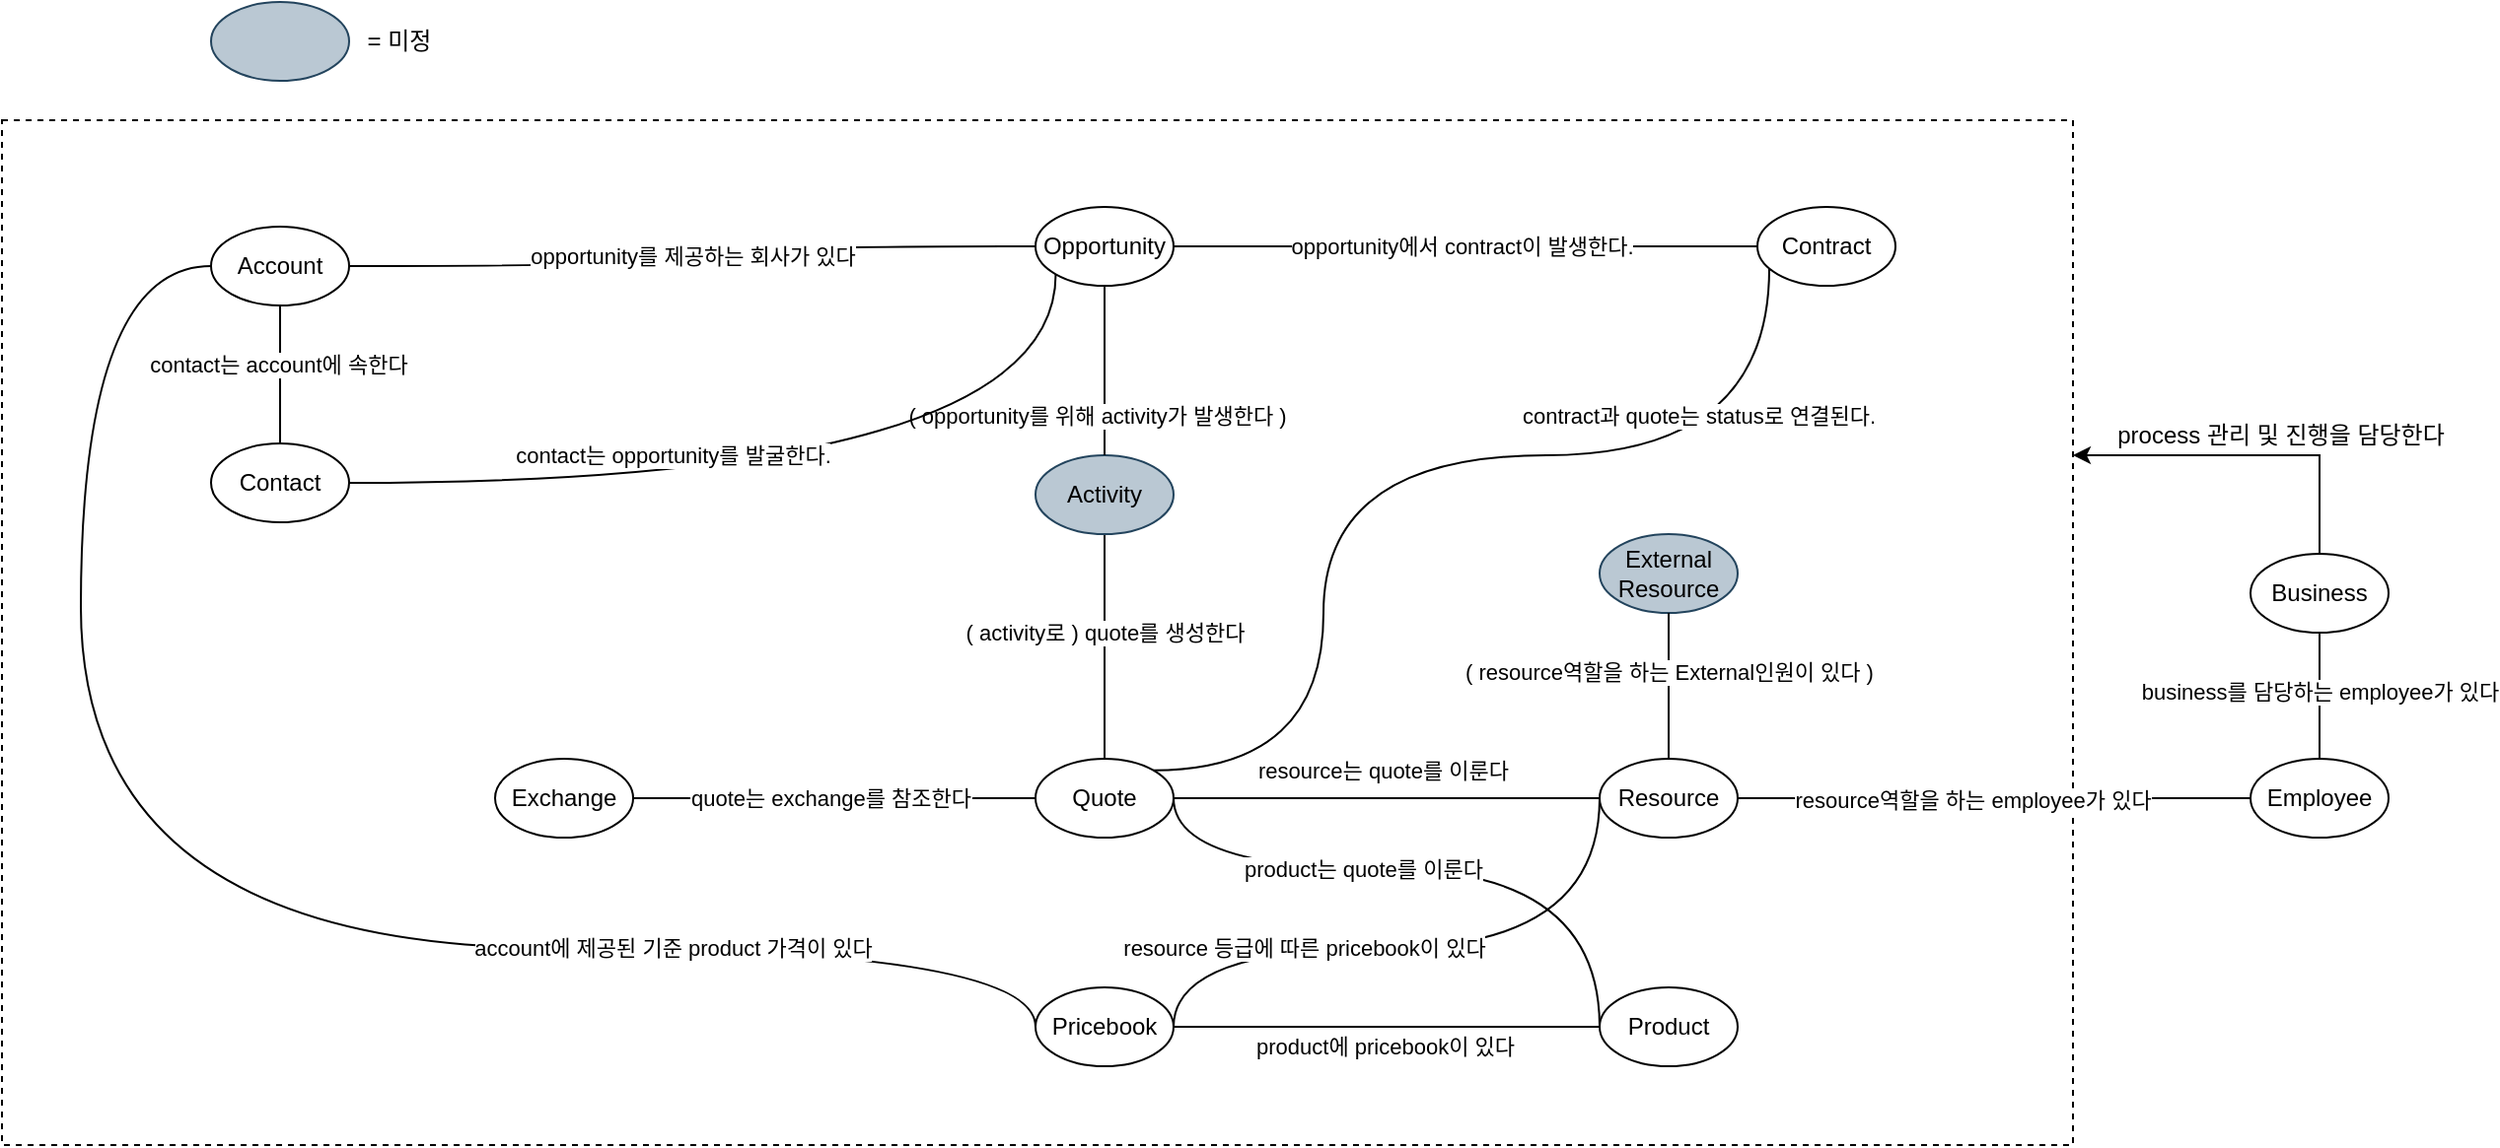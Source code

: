 <mxfile version="16.3.0" type="github" pages="4">
  <diagram id="7S1_xoAicD4dSWiCNvxB" name="개념설계">
    <mxGraphModel dx="2591" dy="762" grid="1" gridSize="10" guides="1" tooltips="1" connect="1" arrows="1" fold="1" page="1" pageScale="1" pageWidth="1169" pageHeight="827" math="0" shadow="0">
      <root>
        <mxCell id="r42l2GP_S98yhVLJXw11-0" />
        <mxCell id="r42l2GP_S98yhVLJXw11-1" parent="r42l2GP_S98yhVLJXw11-0" />
        <mxCell id="KhSvrl8bVD7kYZOnxCDw-5" value="" style="rounded=0;whiteSpace=wrap;html=1;fillColor=none;dashed=1;strokeWidth=1;" parent="r42l2GP_S98yhVLJXw11-1" vertex="1">
          <mxGeometry x="-1110" y="110" width="1050" height="520" as="geometry" />
        </mxCell>
        <mxCell id="r42l2GP_S98yhVLJXw11-3" value="Account" style="ellipse;whiteSpace=wrap;html=1;" parent="r42l2GP_S98yhVLJXw11-1" vertex="1">
          <mxGeometry x="-1004" y="164" width="70" height="40" as="geometry" />
        </mxCell>
        <mxCell id="r42l2GP_S98yhVLJXw11-4" value="Contact" style="ellipse;whiteSpace=wrap;html=1;" parent="r42l2GP_S98yhVLJXw11-1" vertex="1">
          <mxGeometry x="-1004" y="274" width="70" height="40" as="geometry" />
        </mxCell>
        <mxCell id="r42l2GP_S98yhVLJXw11-5" value="Opportunity" style="ellipse;whiteSpace=wrap;html=1;" parent="r42l2GP_S98yhVLJXw11-1" vertex="1">
          <mxGeometry x="-586" y="154" width="70" height="40" as="geometry" />
        </mxCell>
        <mxCell id="r42l2GP_S98yhVLJXw11-6" value="Contract" style="ellipse;whiteSpace=wrap;html=1;" parent="r42l2GP_S98yhVLJXw11-1" vertex="1">
          <mxGeometry x="-220" y="154" width="70" height="40" as="geometry" />
        </mxCell>
        <mxCell id="r42l2GP_S98yhVLJXw11-8" value="Resource" style="ellipse;whiteSpace=wrap;html=1;" parent="r42l2GP_S98yhVLJXw11-1" vertex="1">
          <mxGeometry x="-300" y="434" width="70" height="40" as="geometry" />
        </mxCell>
        <mxCell id="r42l2GP_S98yhVLJXw11-10" value="Pricebook" style="ellipse;whiteSpace=wrap;html=1;" parent="r42l2GP_S98yhVLJXw11-1" vertex="1">
          <mxGeometry x="-586" y="550" width="70" height="40" as="geometry" />
        </mxCell>
        <mxCell id="r42l2GP_S98yhVLJXw11-11" value="Exchange" style="ellipse;whiteSpace=wrap;html=1;" parent="r42l2GP_S98yhVLJXw11-1" vertex="1">
          <mxGeometry x="-860" y="434" width="70" height="40" as="geometry" />
        </mxCell>
        <mxCell id="r42l2GP_S98yhVLJXw11-12" value="External&lt;br&gt;Resource" style="ellipse;whiteSpace=wrap;html=1;fillColor=#bac8d3;strokeColor=#23445d;" parent="r42l2GP_S98yhVLJXw11-1" vertex="1">
          <mxGeometry x="-300" y="320" width="70" height="40" as="geometry" />
        </mxCell>
        <mxCell id="KhSvrl8bVD7kYZOnxCDw-6" style="edgeStyle=orthogonalEdgeStyle;rounded=0;orthogonalLoop=1;jettySize=auto;html=1;exitX=0.5;exitY=0;exitDx=0;exitDy=0;" parent="r42l2GP_S98yhVLJXw11-1" source="r42l2GP_S98yhVLJXw11-13" target="KhSvrl8bVD7kYZOnxCDw-5" edge="1">
          <mxGeometry relative="1" as="geometry">
            <Array as="points">
              <mxPoint x="65" y="280" />
            </Array>
          </mxGeometry>
        </mxCell>
        <mxCell id="r42l2GP_S98yhVLJXw11-13" value="Business" style="ellipse;whiteSpace=wrap;html=1;" parent="r42l2GP_S98yhVLJXw11-1" vertex="1">
          <mxGeometry x="30" y="330" width="70" height="40" as="geometry" />
        </mxCell>
        <mxCell id="r42l2GP_S98yhVLJXw11-14" value="business를 담당하는 employee가 있다" style="edgeStyle=orthogonalEdgeStyle;orthogonalLoop=1;jettySize=auto;html=1;entryX=0.5;entryY=1;entryDx=0;entryDy=0;strokeColor=default;curved=1;endArrow=none;endFill=0;" parent="r42l2GP_S98yhVLJXw11-1" source="r42l2GP_S98yhVLJXw11-15" target="r42l2GP_S98yhVLJXw11-13" edge="1">
          <mxGeometry x="0.062" relative="1" as="geometry">
            <mxPoint as="offset" />
          </mxGeometry>
        </mxCell>
        <mxCell id="r42l2GP_S98yhVLJXw11-15" value="Employee" style="ellipse;whiteSpace=wrap;html=1;" parent="r42l2GP_S98yhVLJXw11-1" vertex="1">
          <mxGeometry x="30" y="434" width="70" height="40" as="geometry" />
        </mxCell>
        <mxCell id="r42l2GP_S98yhVLJXw11-19" style="edgeStyle=orthogonalEdgeStyle;orthogonalLoop=1;jettySize=auto;html=1;entryX=0.5;entryY=1;entryDx=0;entryDy=0;strokeColor=default;curved=1;endArrow=none;endFill=0;exitX=0.5;exitY=0;exitDx=0;exitDy=0;" parent="r42l2GP_S98yhVLJXw11-1" source="r42l2GP_S98yhVLJXw11-4" target="r42l2GP_S98yhVLJXw11-3" edge="1">
          <mxGeometry relative="1" as="geometry">
            <mxPoint x="-844" y="354" as="sourcePoint" />
            <mxPoint x="-774" y="274" as="targetPoint" />
          </mxGeometry>
        </mxCell>
        <mxCell id="r42l2GP_S98yhVLJXw11-20" value="contact는 account에 속한다" style="edgeLabel;html=1;align=center;verticalAlign=middle;resizable=0;points=[];" parent="r42l2GP_S98yhVLJXw11-19" vertex="1" connectable="0">
          <mxGeometry x="0.153" y="1" relative="1" as="geometry">
            <mxPoint as="offset" />
          </mxGeometry>
        </mxCell>
        <mxCell id="r42l2GP_S98yhVLJXw11-21" style="edgeStyle=orthogonalEdgeStyle;orthogonalLoop=1;jettySize=auto;html=1;entryX=1;entryY=0.5;entryDx=0;entryDy=0;strokeColor=default;curved=1;endArrow=none;endFill=0;exitX=0;exitY=0.5;exitDx=0;exitDy=0;" parent="r42l2GP_S98yhVLJXw11-1" source="r42l2GP_S98yhVLJXw11-6" target="r42l2GP_S98yhVLJXw11-5" edge="1">
          <mxGeometry relative="1" as="geometry">
            <mxPoint x="-404" y="354" as="sourcePoint" />
            <mxPoint x="-334" y="274" as="targetPoint" />
          </mxGeometry>
        </mxCell>
        <mxCell id="r42l2GP_S98yhVLJXw11-22" value="opportunity에서 contract이 발생한다." style="edgeLabel;html=1;align=center;verticalAlign=middle;resizable=0;points=[];" parent="r42l2GP_S98yhVLJXw11-21" vertex="1" connectable="0">
          <mxGeometry x="-0.127" y="1" relative="1" as="geometry">
            <mxPoint x="-21" y="-1" as="offset" />
          </mxGeometry>
        </mxCell>
        <mxCell id="r42l2GP_S98yhVLJXw11-23" style="edgeStyle=orthogonalEdgeStyle;orthogonalLoop=1;jettySize=auto;html=1;entryX=0.5;entryY=0;entryDx=0;entryDy=0;strokeColor=default;curved=1;endArrow=none;endFill=0;exitX=0.5;exitY=1;exitDx=0;exitDy=0;" parent="r42l2GP_S98yhVLJXw11-1" source="r42l2GP_S98yhVLJXw11-42" target="r42l2GP_S98yhVLJXw11-7" edge="1">
          <mxGeometry relative="1" as="geometry">
            <mxPoint x="-366" y="354" as="sourcePoint" />
            <mxPoint x="-296" y="274" as="targetPoint" />
          </mxGeometry>
        </mxCell>
        <mxCell id="r42l2GP_S98yhVLJXw11-24" value="( activity로 ) quote를 생성한다" style="edgeLabel;html=1;align=center;verticalAlign=middle;resizable=0;points=[];" parent="r42l2GP_S98yhVLJXw11-23" vertex="1" connectable="0">
          <mxGeometry x="-0.177" relative="1" as="geometry">
            <mxPoint y="3" as="offset" />
          </mxGeometry>
        </mxCell>
        <mxCell id="r42l2GP_S98yhVLJXw11-25" style="edgeStyle=orthogonalEdgeStyle;orthogonalLoop=1;jettySize=auto;html=1;strokeColor=default;curved=1;endArrow=none;endFill=0;exitX=1;exitY=0.5;exitDx=0;exitDy=0;" parent="r42l2GP_S98yhVLJXw11-1" source="r42l2GP_S98yhVLJXw11-11" target="r42l2GP_S98yhVLJXw11-7" edge="1">
          <mxGeometry relative="1" as="geometry">
            <mxPoint x="-326" y="384" as="sourcePoint" />
            <mxPoint x="-256" y="304" as="targetPoint" />
            <Array as="points">
              <mxPoint x="-680" y="454" />
              <mxPoint x="-680" y="454" />
            </Array>
          </mxGeometry>
        </mxCell>
        <mxCell id="r42l2GP_S98yhVLJXw11-26" value="quote는 exchange를 참조한다" style="edgeLabel;html=1;align=center;verticalAlign=middle;resizable=0;points=[];" parent="r42l2GP_S98yhVLJXw11-25" vertex="1" connectable="0">
          <mxGeometry x="0.037" y="4" relative="1" as="geometry">
            <mxPoint x="-6" y="4" as="offset" />
          </mxGeometry>
        </mxCell>
        <mxCell id="r42l2GP_S98yhVLJXw11-29" style="edgeStyle=orthogonalEdgeStyle;orthogonalLoop=1;jettySize=auto;html=1;entryX=0;entryY=0.5;entryDx=0;entryDy=0;strokeColor=default;curved=1;endArrow=none;endFill=0;exitX=1;exitY=0.5;exitDx=0;exitDy=0;" parent="r42l2GP_S98yhVLJXw11-1" source="r42l2GP_S98yhVLJXw11-10" target="r42l2GP_S98yhVLJXw11-9" edge="1">
          <mxGeometry relative="1" as="geometry">
            <mxPoint x="-506.251" y="649.858" as="sourcePoint" />
            <mxPoint x="-376" y="554" as="targetPoint" />
          </mxGeometry>
        </mxCell>
        <mxCell id="r42l2GP_S98yhVLJXw11-30" value="product에 pricebook이 있다" style="edgeLabel;html=1;align=center;verticalAlign=middle;resizable=0;points=[];" parent="r42l2GP_S98yhVLJXw11-29" vertex="1" connectable="0">
          <mxGeometry x="0.116" y="6" relative="1" as="geometry">
            <mxPoint x="-14" y="16" as="offset" />
          </mxGeometry>
        </mxCell>
        <mxCell id="r42l2GP_S98yhVLJXw11-31" style="edgeStyle=orthogonalEdgeStyle;orthogonalLoop=1;jettySize=auto;html=1;entryX=1;entryY=0.5;entryDx=0;entryDy=0;strokeColor=default;curved=1;endArrow=none;endFill=0;exitX=0;exitY=0.5;exitDx=0;exitDy=0;" parent="r42l2GP_S98yhVLJXw11-1" source="r42l2GP_S98yhVLJXw11-9" target="r42l2GP_S98yhVLJXw11-7" edge="1">
          <mxGeometry relative="1" as="geometry">
            <mxPoint x="-346" y="424" as="sourcePoint" />
            <mxPoint x="-276" y="344" as="targetPoint" />
            <Array as="points">
              <mxPoint x="-300" y="490" />
              <mxPoint x="-516" y="490" />
            </Array>
          </mxGeometry>
        </mxCell>
        <mxCell id="r42l2GP_S98yhVLJXw11-32" value="product는 quote를 이룬다" style="edgeLabel;html=1;align=center;verticalAlign=middle;resizable=0;points=[];" parent="r42l2GP_S98yhVLJXw11-31" vertex="1" connectable="0">
          <mxGeometry x="-0.205" y="3" relative="1" as="geometry">
            <mxPoint x="-68" y="-3" as="offset" />
          </mxGeometry>
        </mxCell>
        <mxCell id="r42l2GP_S98yhVLJXw11-33" style="edgeStyle=orthogonalEdgeStyle;orthogonalLoop=1;jettySize=auto;html=1;strokeColor=default;curved=1;endArrow=none;endFill=0;entryX=0;entryY=0.5;entryDx=0;entryDy=0;" parent="r42l2GP_S98yhVLJXw11-1" target="r42l2GP_S98yhVLJXw11-15" edge="1">
          <mxGeometry relative="1" as="geometry">
            <mxPoint x="-230" y="454" as="sourcePoint" />
            <mxPoint x="-130" y="414" as="targetPoint" />
          </mxGeometry>
        </mxCell>
        <mxCell id="r42l2GP_S98yhVLJXw11-34" value="resource역할을 하는 employee가 있다" style="edgeLabel;html=1;align=center;verticalAlign=middle;resizable=0;points=[];" parent="r42l2GP_S98yhVLJXw11-33" vertex="1" connectable="0">
          <mxGeometry x="-0.138" y="-6" relative="1" as="geometry">
            <mxPoint x="6" y="-6" as="offset" />
          </mxGeometry>
        </mxCell>
        <mxCell id="r42l2GP_S98yhVLJXw11-35" style="edgeStyle=orthogonalEdgeStyle;orthogonalLoop=1;jettySize=auto;html=1;entryX=0.5;entryY=0;entryDx=0;entryDy=0;strokeColor=default;curved=1;endArrow=none;endFill=0;exitX=0.5;exitY=1;exitDx=0;exitDy=0;" parent="r42l2GP_S98yhVLJXw11-1" source="r42l2GP_S98yhVLJXw11-12" target="r42l2GP_S98yhVLJXw11-8" edge="1">
          <mxGeometry relative="1" as="geometry">
            <mxPoint x="-734" y="639.86" as="sourcePoint" />
            <mxPoint x="-849.251" y="604.002" as="targetPoint" />
          </mxGeometry>
        </mxCell>
        <mxCell id="r42l2GP_S98yhVLJXw11-36" value="( resource역할을 하는 External인원이 있다 )" style="edgeLabel;html=1;align=center;verticalAlign=middle;resizable=0;points=[];" parent="r42l2GP_S98yhVLJXw11-35" vertex="1" connectable="0">
          <mxGeometry x="-0.237" y="12" relative="1" as="geometry">
            <mxPoint x="-12" y="2" as="offset" />
          </mxGeometry>
        </mxCell>
        <mxCell id="r42l2GP_S98yhVLJXw11-41" value="account에 제공된 기준 product 가격이 있다" style="edgeStyle=orthogonalEdgeStyle;orthogonalLoop=1;jettySize=auto;html=1;entryX=0;entryY=0.5;entryDx=0;entryDy=0;strokeColor=default;curved=1;endArrow=none;endFill=0;exitX=0;exitY=0.5;exitDx=0;exitDy=0;" parent="r42l2GP_S98yhVLJXw11-1" source="r42l2GP_S98yhVLJXw11-10" target="r42l2GP_S98yhVLJXw11-3" edge="1">
          <mxGeometry x="-0.521" relative="1" as="geometry">
            <mxPoint x="-799" y="344" as="sourcePoint" />
            <mxPoint x="-1105" y="400" as="targetPoint" />
            <Array as="points">
              <mxPoint x="-586" y="530" />
              <mxPoint x="-1070" y="530" />
              <mxPoint x="-1070" y="184" />
            </Array>
            <mxPoint as="offset" />
          </mxGeometry>
        </mxCell>
        <mxCell id="r42l2GP_S98yhVLJXw11-42" value="Activity" style="ellipse;whiteSpace=wrap;html=1;fillColor=#bac8d3;strokeColor=#23445d;" parent="r42l2GP_S98yhVLJXw11-1" vertex="1">
          <mxGeometry x="-586" y="280" width="70" height="40" as="geometry" />
        </mxCell>
        <mxCell id="r42l2GP_S98yhVLJXw11-43" style="edgeStyle=orthogonalEdgeStyle;orthogonalLoop=1;jettySize=auto;html=1;strokeColor=default;curved=1;endArrow=none;endFill=0;exitX=0.5;exitY=1;exitDx=0;exitDy=0;" parent="r42l2GP_S98yhVLJXw11-1" source="r42l2GP_S98yhVLJXw11-5" target="r42l2GP_S98yhVLJXw11-42" edge="1">
          <mxGeometry relative="1" as="geometry">
            <mxPoint x="-411" y="364" as="sourcePoint" />
            <mxPoint x="-511" y="414" as="targetPoint" />
          </mxGeometry>
        </mxCell>
        <mxCell id="r42l2GP_S98yhVLJXw11-44" value="( opportunity를 위해 activity가 발생한다 )" style="edgeLabel;html=1;align=center;verticalAlign=middle;resizable=0;points=[];" parent="r42l2GP_S98yhVLJXw11-43" vertex="1" connectable="0">
          <mxGeometry x="0.42" y="-5" relative="1" as="geometry">
            <mxPoint x="1" y="5" as="offset" />
          </mxGeometry>
        </mxCell>
        <mxCell id="r42l2GP_S98yhVLJXw11-45" value="opportunity를 제공하는 회사가 있다" style="edgeStyle=orthogonalEdgeStyle;orthogonalLoop=1;jettySize=auto;html=1;entryX=0;entryY=0.5;entryDx=0;entryDy=0;strokeColor=default;curved=1;endArrow=none;endFill=0;exitX=1;exitY=0.5;exitDx=0;exitDy=0;" parent="r42l2GP_S98yhVLJXw11-1" source="r42l2GP_S98yhVLJXw11-3" target="r42l2GP_S98yhVLJXw11-5" edge="1">
          <mxGeometry relative="1" as="geometry">
            <mxPoint x="-669" y="254" as="sourcePoint" />
            <mxPoint x="-789" y="264" as="targetPoint" />
          </mxGeometry>
        </mxCell>
        <mxCell id="r42l2GP_S98yhVLJXw11-46" style="edgeStyle=orthogonalEdgeStyle;orthogonalLoop=1;jettySize=auto;html=1;strokeColor=default;curved=1;endArrow=none;endFill=0;exitX=1;exitY=0.5;exitDx=0;exitDy=0;entryX=0;entryY=1;entryDx=0;entryDy=0;" parent="r42l2GP_S98yhVLJXw11-1" source="r42l2GP_S98yhVLJXw11-4" target="r42l2GP_S98yhVLJXw11-5" edge="1">
          <mxGeometry relative="1" as="geometry">
            <mxPoint x="-949" y="314" as="sourcePoint" />
            <mxPoint x="-800" y="254" as="targetPoint" />
            <Array as="points" />
          </mxGeometry>
        </mxCell>
        <mxCell id="r42l2GP_S98yhVLJXw11-47" value="contact는 opportunity를 발굴한다." style="edgeLabel;html=1;align=center;verticalAlign=middle;resizable=0;points=[];" parent="r42l2GP_S98yhVLJXw11-46" vertex="1" connectable="0">
          <mxGeometry x="-0.108" y="-24" relative="1" as="geometry">
            <mxPoint x="-43" y="-38" as="offset" />
          </mxGeometry>
        </mxCell>
        <mxCell id="r42l2GP_S98yhVLJXw11-48" style="edgeStyle=orthogonalEdgeStyle;orthogonalLoop=1;jettySize=auto;html=1;entryX=0;entryY=0.5;entryDx=0;entryDy=0;strokeColor=default;curved=1;endArrow=none;endFill=0;exitX=1;exitY=0.5;exitDx=0;exitDy=0;" parent="r42l2GP_S98yhVLJXw11-1" source="r42l2GP_S98yhVLJXw11-7" target="r42l2GP_S98yhVLJXw11-8" edge="1">
          <mxGeometry relative="1" as="geometry">
            <mxPoint x="-630" y="619" as="sourcePoint" />
            <mxPoint x="-744.251" y="548.142" as="targetPoint" />
          </mxGeometry>
        </mxCell>
        <mxCell id="r42l2GP_S98yhVLJXw11-49" value="resource는 quote를 이룬다" style="edgeLabel;html=1;align=center;verticalAlign=middle;resizable=0;points=[];" parent="r42l2GP_S98yhVLJXw11-48" vertex="1" connectable="0">
          <mxGeometry x="-0.085" y="4" relative="1" as="geometry">
            <mxPoint x="7" y="-10" as="offset" />
          </mxGeometry>
        </mxCell>
        <mxCell id="r42l2GP_S98yhVLJXw11-7" value="Quote" style="ellipse;whiteSpace=wrap;html=1;" parent="r42l2GP_S98yhVLJXw11-1" vertex="1">
          <mxGeometry x="-586" y="434" width="70" height="40" as="geometry" />
        </mxCell>
        <mxCell id="r42l2GP_S98yhVLJXw11-9" value="Product" style="ellipse;whiteSpace=wrap;html=1;" parent="r42l2GP_S98yhVLJXw11-1" vertex="1">
          <mxGeometry x="-300" y="550" width="70" height="40" as="geometry" />
        </mxCell>
        <mxCell id="r42l2GP_S98yhVLJXw11-56" value="" style="edgeStyle=orthogonalEdgeStyle;orthogonalLoop=1;jettySize=auto;html=1;entryX=0;entryY=0.5;entryDx=0;entryDy=0;strokeColor=default;curved=1;endArrow=none;endFill=0;exitX=1;exitY=0.5;exitDx=0;exitDy=0;" parent="r42l2GP_S98yhVLJXw11-1" source="r42l2GP_S98yhVLJXw11-10" target="r42l2GP_S98yhVLJXw11-8" edge="1">
          <mxGeometry relative="1" as="geometry">
            <mxPoint x="-515" y="590" as="sourcePoint" />
            <mxPoint x="-250.569" y="484.322" as="targetPoint" />
            <Array as="points">
              <mxPoint x="-516" y="530" />
              <mxPoint x="-300" y="530" />
            </Array>
          </mxGeometry>
        </mxCell>
        <mxCell id="r42l2GP_S98yhVLJXw11-57" value="resource 등급에 따른 pricebook이 있다" style="edgeLabel;html=1;align=center;verticalAlign=middle;resizable=0;points=[];" parent="r42l2GP_S98yhVLJXw11-56" vertex="1" connectable="0">
          <mxGeometry x="-0.173" y="4" relative="1" as="geometry">
            <mxPoint x="-32" y="4" as="offset" />
          </mxGeometry>
        </mxCell>
        <mxCell id="KhSvrl8bVD7kYZOnxCDw-0" value="" style="ellipse;whiteSpace=wrap;html=1;fillColor=#bac8d3;strokeColor=#23445d;" parent="r42l2GP_S98yhVLJXw11-1" vertex="1">
          <mxGeometry x="-1004" y="50" width="70" height="40" as="geometry" />
        </mxCell>
        <mxCell id="KhSvrl8bVD7kYZOnxCDw-1" value="= 미정" style="text;html=1;align=center;verticalAlign=middle;resizable=0;points=[];autosize=1;strokeColor=none;fillColor=none;" parent="r42l2GP_S98yhVLJXw11-1" vertex="1">
          <mxGeometry x="-934" y="60" width="50" height="20" as="geometry" />
        </mxCell>
        <mxCell id="KhSvrl8bVD7kYZOnxCDw-7" value="process 관리 및 진행을 담당한다" style="text;html=1;align=center;verticalAlign=middle;resizable=0;points=[];autosize=1;strokeColor=none;fillColor=none;" parent="r42l2GP_S98yhVLJXw11-1" vertex="1">
          <mxGeometry x="-50" y="260" width="190" height="20" as="geometry" />
        </mxCell>
        <mxCell id="mCEhqsiGGh6fSPOdOva4-66" value="" style="edgeStyle=orthogonalEdgeStyle;orthogonalLoop=1;jettySize=auto;html=1;strokeColor=default;curved=1;endArrow=none;endFill=0;exitX=1;exitY=0;exitDx=0;exitDy=0;" parent="r42l2GP_S98yhVLJXw11-1" source="r42l2GP_S98yhVLJXw11-7" target="r42l2GP_S98yhVLJXw11-6" edge="1">
          <mxGeometry relative="1" as="geometry">
            <mxPoint x="-430.0" y="320" as="sourcePoint" />
            <mxPoint x="-214" y="204" as="targetPoint" />
            <Array as="points">
              <mxPoint x="-440" y="440" />
              <mxPoint x="-440" y="280" />
              <mxPoint x="-214" y="280" />
            </Array>
          </mxGeometry>
        </mxCell>
        <mxCell id="mCEhqsiGGh6fSPOdOva4-67" value="contract과 quote는 status로 연결된다." style="edgeLabel;html=1;align=center;verticalAlign=middle;resizable=0;points=[];" parent="mCEhqsiGGh6fSPOdOva4-66" vertex="1" connectable="0">
          <mxGeometry x="-0.173" y="4" relative="1" as="geometry">
            <mxPoint x="194" y="-32" as="offset" />
          </mxGeometry>
        </mxCell>
      </root>
    </mxGraphModel>
  </diagram>
  <diagram name="개념설계_수정" id="N8r-4A7Pbi6y5J1iDdk1">
    <mxGraphModel dx="2591" dy="1589" grid="1" gridSize="10" guides="1" tooltips="1" connect="1" arrows="1" fold="1" page="1" pageScale="1" pageWidth="1169" pageHeight="827" math="0" shadow="0">
      <root>
        <mxCell id="xW2prN7IcgkP__xq11xX-0" />
        <mxCell id="xW2prN7IcgkP__xq11xX-1" parent="xW2prN7IcgkP__xq11xX-0" />
        <mxCell id="xW2prN7IcgkP__xq11xX-2" value="" style="rounded=0;whiteSpace=wrap;html=1;fillColor=none;dashed=1;strokeWidth=1;" parent="xW2prN7IcgkP__xq11xX-1" vertex="1">
          <mxGeometry x="-1135" y="-72" width="1080" height="840" as="geometry" />
        </mxCell>
        <mxCell id="xW2prN7IcgkP__xq11xX-3" value="Account" style="ellipse;whiteSpace=wrap;html=1;fillColor=#dae8fc;gradientColor=#7ea6e0;strokeColor=#6c8ebf;" parent="xW2prN7IcgkP__xq11xX-1" vertex="1">
          <mxGeometry x="-999" y="110" width="70" height="40" as="geometry" />
        </mxCell>
        <mxCell id="xW2prN7IcgkP__xq11xX-4" value="Contact" style="ellipse;whiteSpace=wrap;html=1;fillColor=#dae8fc;gradientColor=#7ea6e0;strokeColor=#6c8ebf;" parent="xW2prN7IcgkP__xq11xX-1" vertex="1">
          <mxGeometry x="-1050" y="281.5" width="70" height="40" as="geometry" />
        </mxCell>
        <mxCell id="xW2prN7IcgkP__xq11xX-5" value="Opportunity" style="ellipse;whiteSpace=wrap;html=1;fillColor=#dae8fc;gradientColor=#7ea6e0;strokeColor=#6c8ebf;" parent="xW2prN7IcgkP__xq11xX-1" vertex="1">
          <mxGeometry x="-586" y="160" width="70" height="40" as="geometry" />
        </mxCell>
        <mxCell id="xW2prN7IcgkP__xq11xX-6" value="Contract" style="ellipse;whiteSpace=wrap;html=1;fillColor=#dae8fc;gradientColor=#7ea6e0;strokeColor=#6c8ebf;" parent="xW2prN7IcgkP__xq11xX-1" vertex="1">
          <mxGeometry x="-215" y="160" width="70" height="40" as="geometry" />
        </mxCell>
        <mxCell id="xW2prN7IcgkP__xq11xX-7" value="Resource" style="ellipse;whiteSpace=wrap;html=1;fillColor=#d5e8d4;strokeColor=#82b366;gradientColor=#97d077;" parent="xW2prN7IcgkP__xq11xX-1" vertex="1">
          <mxGeometry x="-300" y="328" width="70" height="40" as="geometry" />
        </mxCell>
        <mxCell id="xW2prN7IcgkP__xq11xX-8" value="Pricebook" style="ellipse;whiteSpace=wrap;html=1;fillColor=#dae8fc;gradientColor=#7ea6e0;strokeColor=#6c8ebf;" parent="xW2prN7IcgkP__xq11xX-1" vertex="1">
          <mxGeometry x="-586" y="550" width="70" height="40" as="geometry" />
        </mxCell>
        <mxCell id="xW2prN7IcgkP__xq11xX-11" style="edgeStyle=orthogonalEdgeStyle;rounded=0;orthogonalLoop=1;jettySize=auto;html=1;exitX=0.5;exitY=0;exitDx=0;exitDy=0;" parent="xW2prN7IcgkP__xq11xX-1" source="xW2prN7IcgkP__xq11xX-12" edge="1">
          <mxGeometry relative="1" as="geometry">
            <Array as="points">
              <mxPoint x="65" y="174" />
            </Array>
            <mxPoint x="-60" y="174" as="targetPoint" />
          </mxGeometry>
        </mxCell>
        <mxCell id="xW2prN7IcgkP__xq11xX-12" value="Business" style="ellipse;whiteSpace=wrap;html=1;fillColor=#d5e8d4;strokeColor=#82b366;gradientColor=#97d077;" parent="xW2prN7IcgkP__xq11xX-1" vertex="1">
          <mxGeometry x="30" y="224" width="70" height="40" as="geometry" />
        </mxCell>
        <mxCell id="xW2prN7IcgkP__xq11xX-13" value="business를 담당하는 employee가 있다" style="edgeStyle=orthogonalEdgeStyle;orthogonalLoop=1;jettySize=auto;html=1;entryX=0.5;entryY=1;entryDx=0;entryDy=0;strokeColor=default;curved=1;endArrow=none;endFill=0;" parent="xW2prN7IcgkP__xq11xX-1" source="xW2prN7IcgkP__xq11xX-14" target="xW2prN7IcgkP__xq11xX-12" edge="1">
          <mxGeometry x="0.062" relative="1" as="geometry">
            <mxPoint as="offset" />
          </mxGeometry>
        </mxCell>
        <mxCell id="xW2prN7IcgkP__xq11xX-14" value="Employee" style="ellipse;whiteSpace=wrap;html=1;fillColor=#f5f5f5;strokeColor=#666666;gradientColor=#b3b3b3;" parent="xW2prN7IcgkP__xq11xX-1" vertex="1">
          <mxGeometry x="30" y="328" width="70" height="40" as="geometry" />
        </mxCell>
        <mxCell id="xW2prN7IcgkP__xq11xX-15" style="edgeStyle=orthogonalEdgeStyle;orthogonalLoop=1;jettySize=auto;html=1;entryX=0.5;entryY=1;entryDx=0;entryDy=0;strokeColor=default;curved=1;endArrow=none;endFill=0;exitX=0.5;exitY=0;exitDx=0;exitDy=0;startArrow=none;" parent="xW2prN7IcgkP__xq11xX-1" source="3Yp7cfMuUTnO-MbyM078-32" target="xW2prN7IcgkP__xq11xX-3" edge="1">
          <mxGeometry relative="1" as="geometry">
            <mxPoint x="-844" y="354" as="sourcePoint" />
            <mxPoint x="-774" y="274" as="targetPoint" />
          </mxGeometry>
        </mxCell>
        <mxCell id="xW2prN7IcgkP__xq11xX-16" value="contact는 account에 속한다" style="edgeLabel;html=1;align=center;verticalAlign=middle;resizable=0;points=[];" parent="xW2prN7IcgkP__xq11xX-15" vertex="1" connectable="0">
          <mxGeometry x="0.153" y="1" relative="1" as="geometry">
            <mxPoint as="offset" />
          </mxGeometry>
        </mxCell>
        <mxCell id="xW2prN7IcgkP__xq11xX-17" style="edgeStyle=orthogonalEdgeStyle;orthogonalLoop=1;jettySize=auto;html=1;entryX=1;entryY=0.5;entryDx=0;entryDy=0;strokeColor=default;curved=1;endArrow=none;endFill=0;exitX=0;exitY=0.5;exitDx=0;exitDy=0;" parent="xW2prN7IcgkP__xq11xX-1" source="xW2prN7IcgkP__xq11xX-6" target="xW2prN7IcgkP__xq11xX-5" edge="1">
          <mxGeometry relative="1" as="geometry">
            <mxPoint x="-404" y="354" as="sourcePoint" />
            <mxPoint x="-334" y="274" as="targetPoint" />
          </mxGeometry>
        </mxCell>
        <mxCell id="xW2prN7IcgkP__xq11xX-18" value="opportunity에서 contract이 발생한다." style="edgeLabel;html=1;align=center;verticalAlign=middle;resizable=0;points=[];" parent="xW2prN7IcgkP__xq11xX-17" vertex="1" connectable="0">
          <mxGeometry x="-0.127" y="1" relative="1" as="geometry">
            <mxPoint x="-21" y="-1" as="offset" />
          </mxGeometry>
        </mxCell>
        <mxCell id="xW2prN7IcgkP__xq11xX-23" style="edgeStyle=orthogonalEdgeStyle;orthogonalLoop=1;jettySize=auto;html=1;entryX=0;entryY=0.5;entryDx=0;entryDy=0;strokeColor=default;curved=1;endArrow=none;endFill=0;exitX=1;exitY=0.5;exitDx=0;exitDy=0;" parent="xW2prN7IcgkP__xq11xX-1" source="xW2prN7IcgkP__xq11xX-8" target="xW2prN7IcgkP__xq11xX-41" edge="1">
          <mxGeometry relative="1" as="geometry">
            <mxPoint x="-506.251" y="649.858" as="sourcePoint" />
            <mxPoint x="-376" y="554" as="targetPoint" />
          </mxGeometry>
        </mxCell>
        <mxCell id="xW2prN7IcgkP__xq11xX-24" value="product에 pricebook이 있다" style="edgeLabel;html=1;align=center;verticalAlign=middle;resizable=0;points=[];" parent="xW2prN7IcgkP__xq11xX-23" vertex="1" connectable="0">
          <mxGeometry x="0.116" y="6" relative="1" as="geometry">
            <mxPoint x="-14" y="6" as="offset" />
          </mxGeometry>
        </mxCell>
        <mxCell id="xW2prN7IcgkP__xq11xX-25" style="edgeStyle=orthogonalEdgeStyle;orthogonalLoop=1;jettySize=auto;html=1;entryX=1;entryY=0.5;entryDx=0;entryDy=0;strokeColor=default;curved=1;endArrow=none;endFill=0;exitX=0;exitY=0.5;exitDx=0;exitDy=0;" parent="xW2prN7IcgkP__xq11xX-1" source="xW2prN7IcgkP__xq11xX-41" target="xW2prN7IcgkP__xq11xX-40" edge="1">
          <mxGeometry relative="1" as="geometry">
            <mxPoint x="-346" y="424" as="sourcePoint" />
            <mxPoint x="-276" y="344" as="targetPoint" />
            <Array as="points">
              <mxPoint x="-300" y="380" />
              <mxPoint x="-516" y="380" />
            </Array>
          </mxGeometry>
        </mxCell>
        <mxCell id="xW2prN7IcgkP__xq11xX-26" value="product는 quote를 구성한다" style="edgeLabel;html=1;align=center;verticalAlign=middle;resizable=0;points=[];" parent="xW2prN7IcgkP__xq11xX-25" vertex="1" connectable="0">
          <mxGeometry x="-0.205" y="3" relative="1" as="geometry">
            <mxPoint x="-77" y="-3" as="offset" />
          </mxGeometry>
        </mxCell>
        <mxCell id="xW2prN7IcgkP__xq11xX-27" style="edgeStyle=orthogonalEdgeStyle;orthogonalLoop=1;jettySize=auto;html=1;strokeColor=default;curved=1;endArrow=none;endFill=0;entryX=0;entryY=0.5;entryDx=0;entryDy=0;" parent="xW2prN7IcgkP__xq11xX-1" target="xW2prN7IcgkP__xq11xX-14" edge="1">
          <mxGeometry relative="1" as="geometry">
            <mxPoint x="-230" y="348" as="sourcePoint" />
            <mxPoint x="-130" y="308" as="targetPoint" />
          </mxGeometry>
        </mxCell>
        <mxCell id="xW2prN7IcgkP__xq11xX-28" value="resource역할을 하는 employee가 있다" style="edgeLabel;html=1;align=center;verticalAlign=middle;resizable=0;points=[];" parent="xW2prN7IcgkP__xq11xX-27" vertex="1" connectable="0">
          <mxGeometry x="-0.138" y="-6" relative="1" as="geometry">
            <mxPoint x="6" y="-6" as="offset" />
          </mxGeometry>
        </mxCell>
        <mxCell id="xW2prN7IcgkP__xq11xX-35" value="opportunity를 제공하는 회사가 있다" style="edgeStyle=orthogonalEdgeStyle;orthogonalLoop=1;jettySize=auto;html=1;entryX=0;entryY=0.5;entryDx=0;entryDy=0;strokeColor=default;curved=1;endArrow=none;endFill=0;exitX=1;exitY=0.5;exitDx=0;exitDy=0;" parent="xW2prN7IcgkP__xq11xX-1" source="xW2prN7IcgkP__xq11xX-3" target="xW2prN7IcgkP__xq11xX-5" edge="1">
          <mxGeometry relative="1" as="geometry">
            <mxPoint x="-669" y="254" as="sourcePoint" />
            <mxPoint x="-789" y="264" as="targetPoint" />
          </mxGeometry>
        </mxCell>
        <mxCell id="xW2prN7IcgkP__xq11xX-36" style="edgeStyle=orthogonalEdgeStyle;orthogonalLoop=1;jettySize=auto;html=1;strokeColor=default;curved=1;endArrow=none;endFill=0;exitX=1;exitY=0.5;exitDx=0;exitDy=0;entryX=0;entryY=1;entryDx=0;entryDy=0;" parent="xW2prN7IcgkP__xq11xX-1" source="xW2prN7IcgkP__xq11xX-4" target="xW2prN7IcgkP__xq11xX-5" edge="1">
          <mxGeometry relative="1" as="geometry">
            <mxPoint x="-949" y="314" as="sourcePoint" />
            <mxPoint x="-800" y="254" as="targetPoint" />
            <Array as="points" />
          </mxGeometry>
        </mxCell>
        <mxCell id="xW2prN7IcgkP__xq11xX-37" value="contact는 opportunity를 발굴한다." style="edgeLabel;html=1;align=center;verticalAlign=middle;resizable=0;points=[];" parent="xW2prN7IcgkP__xq11xX-36" vertex="1" connectable="0">
          <mxGeometry x="-0.108" y="-24" relative="1" as="geometry">
            <mxPoint x="-43" y="-38" as="offset" />
          </mxGeometry>
        </mxCell>
        <mxCell id="xW2prN7IcgkP__xq11xX-38" style="edgeStyle=orthogonalEdgeStyle;orthogonalLoop=1;jettySize=auto;html=1;entryX=0;entryY=0.5;entryDx=0;entryDy=0;strokeColor=default;curved=1;endArrow=none;endFill=0;exitX=1;exitY=0.5;exitDx=0;exitDy=0;" parent="xW2prN7IcgkP__xq11xX-1" source="xW2prN7IcgkP__xq11xX-40" target="xW2prN7IcgkP__xq11xX-7" edge="1">
          <mxGeometry relative="1" as="geometry">
            <mxPoint x="-630" y="513" as="sourcePoint" />
            <mxPoint x="-744.251" y="442.142" as="targetPoint" />
          </mxGeometry>
        </mxCell>
        <mxCell id="xW2prN7IcgkP__xq11xX-39" value="resource는 quote를 구성한다" style="edgeLabel;html=1;align=center;verticalAlign=middle;resizable=0;points=[];" parent="xW2prN7IcgkP__xq11xX-38" vertex="1" connectable="0">
          <mxGeometry x="-0.085" y="4" relative="1" as="geometry">
            <mxPoint x="17" y="4" as="offset" />
          </mxGeometry>
        </mxCell>
        <mxCell id="xW2prN7IcgkP__xq11xX-40" value="Quote" style="ellipse;whiteSpace=wrap;html=1;fillColor=#dae8fc;gradientColor=#7ea6e0;strokeColor=#6c8ebf;" parent="xW2prN7IcgkP__xq11xX-1" vertex="1">
          <mxGeometry x="-586" y="328" width="70" height="40" as="geometry" />
        </mxCell>
        <mxCell id="xW2prN7IcgkP__xq11xX-41" value="Product" style="ellipse;whiteSpace=wrap;html=1;fillColor=#dae8fc;gradientColor=#7ea6e0;strokeColor=#6c8ebf;" parent="xW2prN7IcgkP__xq11xX-1" vertex="1">
          <mxGeometry x="-300" y="550" width="70" height="40" as="geometry" />
        </mxCell>
        <mxCell id="xW2prN7IcgkP__xq11xX-42" value="" style="edgeStyle=orthogonalEdgeStyle;orthogonalLoop=1;jettySize=auto;html=1;entryX=0;entryY=0.5;entryDx=0;entryDy=0;strokeColor=default;curved=1;endArrow=none;endFill=0;exitX=1;exitY=0.5;exitDx=0;exitDy=0;" parent="xW2prN7IcgkP__xq11xX-1" source="xW2prN7IcgkP__xq11xX-8" target="xW2prN7IcgkP__xq11xX-7" edge="1">
          <mxGeometry relative="1" as="geometry">
            <mxPoint x="-515" y="590" as="sourcePoint" />
            <mxPoint x="-250.569" y="484.322" as="targetPoint" />
            <Array as="points">
              <mxPoint x="-516" y="530" />
              <mxPoint x="-300" y="530" />
            </Array>
          </mxGeometry>
        </mxCell>
        <mxCell id="xW2prN7IcgkP__xq11xX-43" value="resource 등급에 따른 pricebook이 있다" style="edgeLabel;html=1;align=center;verticalAlign=middle;resizable=0;points=[];" parent="xW2prN7IcgkP__xq11xX-42" vertex="1" connectable="0">
          <mxGeometry x="-0.173" y="4" relative="1" as="geometry">
            <mxPoint x="-32" y="4" as="offset" />
          </mxGeometry>
        </mxCell>
        <mxCell id="xW2prN7IcgkP__xq11xX-46" value="process 관리 및 진행을 담당한다" style="text;html=1;align=center;verticalAlign=middle;resizable=0;points=[];autosize=1;strokeColor=none;fillColor=none;" parent="xW2prN7IcgkP__xq11xX-1" vertex="1">
          <mxGeometry x="-50" y="154" width="190" height="20" as="geometry" />
        </mxCell>
        <mxCell id="xW2prN7IcgkP__xq11xX-47" value="" style="edgeStyle=orthogonalEdgeStyle;orthogonalLoop=1;jettySize=auto;html=1;strokeColor=default;curved=1;endArrow=none;endFill=0;exitX=1;exitY=0;exitDx=0;exitDy=0;entryX=0.5;entryY=1;entryDx=0;entryDy=0;" parent="xW2prN7IcgkP__xq11xX-1" source="xW2prN7IcgkP__xq11xX-40" target="xW2prN7IcgkP__xq11xX-6" edge="1">
          <mxGeometry relative="1" as="geometry">
            <mxPoint x="-430.0" y="320" as="sourcePoint" />
            <mxPoint x="-214" y="204" as="targetPoint" />
            <Array as="points">
              <mxPoint x="-526" y="280" />
              <mxPoint x="-185" y="280" />
            </Array>
          </mxGeometry>
        </mxCell>
        <mxCell id="xW2prN7IcgkP__xq11xX-48" value="여러개의 quote 중 최종 견적서가 contract된다" style="edgeLabel;html=1;align=center;verticalAlign=middle;resizable=0;points=[];" parent="xW2prN7IcgkP__xq11xX-47" vertex="1" connectable="0">
          <mxGeometry x="-0.173" y="4" relative="1" as="geometry">
            <mxPoint x="32" y="-12" as="offset" />
          </mxGeometry>
        </mxCell>
        <mxCell id="LGm-F890eWX0VwCZ33-D-0" value="Lead" style="ellipse;whiteSpace=wrap;html=1;fillColor=#dae8fc;gradientColor=#7ea6e0;strokeColor=#6c8ebf;" parent="xW2prN7IcgkP__xq11xX-1" vertex="1">
          <mxGeometry x="-800" y="210" width="70" height="40" as="geometry" />
        </mxCell>
        <mxCell id="3Yp7cfMuUTnO-MbyM078-0" value="lead 중 일부는 opporuntity로 전환된다" style="edgeStyle=orthogonalEdgeStyle;orthogonalLoop=1;jettySize=auto;html=1;entryX=0;entryY=1;entryDx=0;entryDy=0;strokeColor=default;curved=1;endArrow=none;endFill=0;" parent="xW2prN7IcgkP__xq11xX-1" target="xW2prN7IcgkP__xq11xX-5" edge="1">
          <mxGeometry x="0.02" relative="1" as="geometry">
            <mxPoint x="-730" y="230" as="sourcePoint" />
            <mxPoint x="-262" y="280" as="targetPoint" />
            <Array as="points">
              <mxPoint x="-730" y="200" />
              <mxPoint x="-576" y="200" />
            </Array>
            <mxPoint as="offset" />
          </mxGeometry>
        </mxCell>
        <mxCell id="3Yp7cfMuUTnO-MbyM078-4" value="lead는 contact를 필수로 포함한다" style="edgeStyle=orthogonalEdgeStyle;orthogonalLoop=1;jettySize=auto;html=1;entryX=0;entryY=1;entryDx=0;entryDy=0;strokeColor=default;curved=1;endArrow=none;endFill=0;" parent="xW2prN7IcgkP__xq11xX-1" source="xW2prN7IcgkP__xq11xX-4" edge="1">
          <mxGeometry x="-0.032" relative="1" as="geometry">
            <mxPoint x="-934" y="290.93" as="sourcePoint" />
            <mxPoint x="-779.749" y="249.072" as="targetPoint" />
            <Array as="points">
              <mxPoint x="-934" y="302" />
              <mxPoint x="-934" y="260" />
              <mxPoint x="-780" y="260" />
            </Array>
            <mxPoint as="offset" />
          </mxGeometry>
        </mxCell>
        <mxCell id="3Yp7cfMuUTnO-MbyM078-8" value="" style="edgeStyle=orthogonalEdgeStyle;orthogonalLoop=1;jettySize=auto;html=1;strokeColor=default;curved=1;endArrow=none;endFill=0;exitX=0.5;exitY=1;exitDx=0;exitDy=0;" parent="xW2prN7IcgkP__xq11xX-1" source="xW2prN7IcgkP__xq11xX-5" target="xW2prN7IcgkP__xq11xX-40" edge="1">
          <mxGeometry relative="1" as="geometry">
            <mxPoint x="-551" y="194" as="sourcePoint" />
            <mxPoint x="-551" y="224" as="targetPoint" />
            <Array as="points" />
          </mxGeometry>
        </mxCell>
        <mxCell id="3Yp7cfMuUTnO-MbyM078-9" value="opportunity에 Quote를 생성한다" style="edgeLabel;html=1;align=center;verticalAlign=middle;resizable=0;points=[];" parent="3Yp7cfMuUTnO-MbyM078-8" vertex="1" connectable="0">
          <mxGeometry x="-0.177" relative="1" as="geometry">
            <mxPoint x="1" y="17" as="offset" />
          </mxGeometry>
        </mxCell>
        <mxCell id="3Yp7cfMuUTnO-MbyM078-12" value="Report" style="ellipse;whiteSpace=wrap;html=1;" parent="xW2prN7IcgkP__xq11xX-1" vertex="1">
          <mxGeometry x="30" y="414" width="70" height="40" as="geometry" />
        </mxCell>
        <mxCell id="3Yp7cfMuUTnO-MbyM078-13" value="" style="edgeStyle=orthogonalEdgeStyle;orthogonalLoop=1;jettySize=auto;html=1;strokeColor=default;curved=1;endArrow=none;endFill=0;entryX=0;entryY=0.5;entryDx=0;entryDy=0;" parent="xW2prN7IcgkP__xq11xX-1" target="3Yp7cfMuUTnO-MbyM078-12" edge="1">
          <mxGeometry relative="1" as="geometry">
            <mxPoint x="-60" y="434" as="sourcePoint" />
            <mxPoint x="70" y="449.998" as="targetPoint" />
            <Array as="points">
              <mxPoint x="-40" y="434" />
              <mxPoint x="-40" y="434" />
            </Array>
          </mxGeometry>
        </mxCell>
        <mxCell id="3Yp7cfMuUTnO-MbyM078-15" value="- 전년대비 매출액&lt;br&gt;(사업별, 고객사별, product별)" style="text;html=1;align=left;verticalAlign=middle;resizable=0;points=[];autosize=1;strokeColor=none;fillColor=none;" parent="xW2prN7IcgkP__xq11xX-1" vertex="1">
          <mxGeometry x="110" y="424" width="170" height="30" as="geometry" />
        </mxCell>
        <mxCell id="3Yp7cfMuUTnO-MbyM078-16" value="- lead -&amp;gt; opportunity 전환률" style="text;html=1;align=left;verticalAlign=middle;resizable=0;points=[];autosize=1;strokeColor=none;fillColor=none;" parent="xW2prN7IcgkP__xq11xX-1" vertex="1">
          <mxGeometry x="110" y="461.5" width="160" height="20" as="geometry" />
        </mxCell>
        <mxCell id="3Yp7cfMuUTnO-MbyM078-19" value="" style="edgeStyle=orthogonalEdgeStyle;orthogonalLoop=1;jettySize=auto;html=1;strokeColor=default;curved=1;endArrow=none;endFill=0;exitX=1;exitY=1;exitDx=0;exitDy=0;entryX=1;entryY=0.5;entryDx=0;entryDy=0;" parent="xW2prN7IcgkP__xq11xX-1" source="xW2prN7IcgkP__xq11xX-5" target="xW2prN7IcgkP__xq11xX-41" edge="1">
          <mxGeometry relative="1" as="geometry">
            <mxPoint x="-499.951" y="508.328" as="sourcePoint" />
            <mxPoint x="-187.7" y="359.668" as="targetPoint" />
            <Array as="points">
              <mxPoint x="-526" y="220" />
              <mxPoint x="-180" y="220" />
              <mxPoint x="-180" y="570" />
            </Array>
          </mxGeometry>
        </mxCell>
        <mxCell id="3Yp7cfMuUTnO-MbyM078-20" value="opportunity는 product일부로 구성된다" style="edgeLabel;html=1;align=center;verticalAlign=middle;resizable=0;points=[];" parent="3Yp7cfMuUTnO-MbyM078-19" vertex="1" connectable="0">
          <mxGeometry x="-0.173" y="4" relative="1" as="geometry">
            <mxPoint x="66" y="189" as="offset" />
          </mxGeometry>
        </mxCell>
        <mxCell id="3Yp7cfMuUTnO-MbyM078-22" value="1" style="text;html=1;align=center;verticalAlign=middle;resizable=0;points=[];autosize=1;strokeColor=none;fillColor=none;fontStyle=1;fontColor=#0000FF;" parent="xW2prN7IcgkP__xq11xX-1" vertex="1">
          <mxGeometry x="-521" y="160" width="20" height="20" as="geometry" />
        </mxCell>
        <mxCell id="3Yp7cfMuUTnO-MbyM078-23" value="0/1" style="text;html=1;align=center;verticalAlign=middle;resizable=0;points=[];autosize=1;strokeColor=none;fillColor=none;fontStyle=1;fontColor=#0000FF;" parent="xW2prN7IcgkP__xq11xX-1" vertex="1">
          <mxGeometry x="-241" y="161" width="30" height="20" as="geometry" />
        </mxCell>
        <mxCell id="3Yp7cfMuUTnO-MbyM078-24" value="n" style="text;html=1;align=center;verticalAlign=middle;resizable=0;points=[];autosize=1;strokeColor=none;fillColor=none;fontStyle=1;fontColor=#0000FF;" parent="xW2prN7IcgkP__xq11xX-1" vertex="1">
          <mxGeometry x="-551" y="311" width="20" height="20" as="geometry" />
        </mxCell>
        <mxCell id="3Yp7cfMuUTnO-MbyM078-25" value="1" style="text;html=1;align=center;verticalAlign=middle;resizable=0;points=[];autosize=1;strokeColor=none;fillColor=none;fontStyle=1;fontColor=#0000FF;" parent="xW2prN7IcgkP__xq11xX-1" vertex="1">
          <mxGeometry x="-553" y="199" width="20" height="20" as="geometry" />
        </mxCell>
        <mxCell id="3Yp7cfMuUTnO-MbyM078-26" style="edgeStyle=orthogonalEdgeStyle;orthogonalLoop=1;jettySize=auto;html=1;strokeColor=default;curved=1;endArrow=none;endFill=0;startArrow=none;entryX=0;entryY=0;entryDx=0;entryDy=0;" parent="xW2prN7IcgkP__xq11xX-1" source="3Yp7cfMuUTnO-MbyM078-27" target="xW2prN7IcgkP__xq11xX-41" edge="1">
          <mxGeometry relative="1" as="geometry">
            <mxPoint x="-549" y="371" as="sourcePoint" />
            <mxPoint x="-549" y="445" as="targetPoint" />
            <Array as="points" />
          </mxGeometry>
        </mxCell>
        <mxCell id="3Yp7cfMuUTnO-MbyM078-27" value="참조" style="text;html=1;align=center;verticalAlign=middle;resizable=0;points=[];autosize=1;strokeColor=none;fillColor=none;fontStyle=1;fontColor=#0000FF;" parent="xW2prN7IcgkP__xq11xX-1" vertex="1">
          <mxGeometry x="-571" y="443" width="40" height="20" as="geometry" />
        </mxCell>
        <mxCell id="3Yp7cfMuUTnO-MbyM078-28" value="" style="edgeStyle=orthogonalEdgeStyle;orthogonalLoop=1;jettySize=auto;html=1;strokeColor=default;curved=1;endArrow=none;endFill=0;startArrow=none;" parent="xW2prN7IcgkP__xq11xX-1" source="xW2prN7IcgkP__xq11xX-40" target="3Yp7cfMuUTnO-MbyM078-27" edge="1">
          <mxGeometry relative="1" as="geometry">
            <mxPoint x="-551" y="368" as="sourcePoint" />
            <mxPoint x="-551" y="550" as="targetPoint" />
            <Array as="points" />
          </mxGeometry>
        </mxCell>
        <mxCell id="3Yp7cfMuUTnO-MbyM078-29" value="1" style="text;html=1;align=center;verticalAlign=middle;resizable=0;points=[];autosize=1;strokeColor=none;fillColor=none;fontStyle=1;fontColor=#0000FF;" parent="xW2prN7IcgkP__xq11xX-1" vertex="1">
          <mxGeometry x="-939" y="140" width="20" height="20" as="geometry" />
        </mxCell>
        <mxCell id="3Yp7cfMuUTnO-MbyM078-30" value="n" style="text;html=1;align=center;verticalAlign=middle;resizable=0;points=[];autosize=1;strokeColor=none;fillColor=none;fontStyle=1;fontColor=#0000FF;" parent="xW2prN7IcgkP__xq11xX-1" vertex="1">
          <mxGeometry x="-605" y="161" width="20" height="20" as="geometry" />
        </mxCell>
        <mxCell id="3Yp7cfMuUTnO-MbyM078-31" value="1" style="text;html=1;align=center;verticalAlign=middle;resizable=0;points=[];autosize=1;strokeColor=none;fillColor=none;fontStyle=1;fontColor=#0000FF;" parent="xW2prN7IcgkP__xq11xX-1" vertex="1">
          <mxGeometry x="-989" y="154" width="20" height="20" as="geometry" />
        </mxCell>
        <mxCell id="3Yp7cfMuUTnO-MbyM078-33" value="1" style="text;html=1;align=center;verticalAlign=middle;resizable=0;points=[];autosize=1;strokeColor=none;fillColor=none;fontStyle=1;fontColor=#0000FF;" parent="xW2prN7IcgkP__xq11xX-1" vertex="1">
          <mxGeometry x="-980" y="270" width="20" height="20" as="geometry" />
        </mxCell>
        <mxCell id="3Yp7cfMuUTnO-MbyM078-34" value="0/1" style="text;html=1;align=center;verticalAlign=middle;resizable=0;points=[];autosize=1;strokeColor=none;fillColor=none;fontStyle=1;fontColor=#0000FF;" parent="xW2prN7IcgkP__xq11xX-1" vertex="1">
          <mxGeometry x="-820" y="239" width="30" height="20" as="geometry" />
        </mxCell>
        <mxCell id="3Yp7cfMuUTnO-MbyM078-36" value="0/1" style="text;html=1;align=center;verticalAlign=middle;resizable=0;points=[];autosize=1;strokeColor=none;fillColor=none;fontStyle=1;fontColor=#0000FF;" parent="xW2prN7IcgkP__xq11xX-1" vertex="1">
          <mxGeometry x="-208" y="198" width="30" height="20" as="geometry" />
        </mxCell>
        <mxCell id="3Yp7cfMuUTnO-MbyM078-37" value="n" style="text;html=1;align=center;verticalAlign=middle;resizable=0;points=[];autosize=1;strokeColor=none;fillColor=none;fontStyle=1;fontColor=#0000FF;" parent="xW2prN7IcgkP__xq11xX-1" vertex="1">
          <mxGeometry x="-527" y="321" width="20" height="20" as="geometry" />
        </mxCell>
        <mxCell id="4N7PrqvwsHhY2J2pfhfx-0" value="Quote Line Item" style="ellipse;whiteSpace=wrap;html=1;fillColor=#dae8fc;strokeColor=#6c8ebf;gradientColor=#7ea6e0;" parent="xW2prN7IcgkP__xq11xX-1" vertex="1">
          <mxGeometry x="-576" y="390" width="96" height="30" as="geometry" />
        </mxCell>
        <mxCell id="8m6GyvrdxwYsuAHZrAQu-15" value="사업 구분" style="ellipse;whiteSpace=wrap;html=1;fillColor=#ffe6cc;strokeColor=#d79b00;" parent="xW2prN7IcgkP__xq11xX-1" vertex="1">
          <mxGeometry x="-700" y="219" width="60" height="31" as="geometry" />
        </mxCell>
        <mxCell id="8m6GyvrdxwYsuAHZrAQu-16" value="사업 구분" style="ellipse;whiteSpace=wrap;html=1;fillColor=#ffe6cc;strokeColor=#d79b00;" parent="xW2prN7IcgkP__xq11xX-1" vertex="1">
          <mxGeometry x="-525" y="198.5" width="60" height="31" as="geometry" />
        </mxCell>
        <mxCell id="8m6GyvrdxwYsuAHZrAQu-20" value="" style="edgeStyle=orthogonalEdgeStyle;orthogonalLoop=1;jettySize=auto;html=1;strokeColor=default;curved=1;endArrow=none;endFill=0;entryX=0;entryY=0.5;entryDx=0;entryDy=0;" parent="xW2prN7IcgkP__xq11xX-1" target="8m6GyvrdxwYsuAHZrAQu-15" edge="1">
          <mxGeometry relative="1" as="geometry">
            <mxPoint x="-750" y="248" as="sourcePoint" />
            <mxPoint x="-660" y="248" as="targetPoint" />
            <Array as="points">
              <mxPoint x="-710" y="248" />
              <mxPoint x="-710" y="235" />
            </Array>
          </mxGeometry>
        </mxCell>
        <mxCell id="dQ9R7tapT_ZrDzuQ9v2K-0" value="sync여부" style="ellipse;whiteSpace=wrap;html=1;fillColor=#ffe6cc;strokeColor=#d79b00;" parent="xW2prN7IcgkP__xq11xX-1" vertex="1">
          <mxGeometry x="-516" y="290" width="56" height="31" as="geometry" />
        </mxCell>
        <mxCell id="37fK_pYeQCwjFUN0RkFZ-0" value="Opportunity product" style="ellipse;whiteSpace=wrap;html=1;fillColor=#dae8fc;strokeColor=#6c8ebf;gradientColor=#7ea6e0;" parent="xW2prN7IcgkP__xq11xX-1" vertex="1">
          <mxGeometry x="-490" y="90" width="76" height="50" as="geometry" />
        </mxCell>
        <mxCell id="37fK_pYeQCwjFUN0RkFZ-1" style="edgeStyle=orthogonalEdgeStyle;orthogonalLoop=1;jettySize=auto;html=1;strokeColor=default;curved=1;endArrow=none;endFill=0;entryX=0;entryY=0.5;entryDx=0;entryDy=0;exitX=0.5;exitY=0;exitDx=0;exitDy=0;" parent="xW2prN7IcgkP__xq11xX-1" source="xW2prN7IcgkP__xq11xX-5" target="37fK_pYeQCwjFUN0RkFZ-0" edge="1">
          <mxGeometry relative="1" as="geometry">
            <mxPoint x="-550" y="165" as="sourcePoint" />
            <mxPoint x="-201.749" y="65.072" as="targetPoint" />
            <Array as="points" />
          </mxGeometry>
        </mxCell>
        <mxCell id="37fK_pYeQCwjFUN0RkFZ-2" value="contact는 opportunity를 발굴한다." style="edgeLabel;html=1;align=center;verticalAlign=middle;resizable=0;points=[];" parent="37fK_pYeQCwjFUN0RkFZ-1" vertex="1" connectable="0">
          <mxGeometry x="-0.108" y="-24" relative="1" as="geometry">
            <mxPoint x="-43" y="-38" as="offset" />
          </mxGeometry>
        </mxCell>
        <mxCell id="37fK_pYeQCwjFUN0RkFZ-5" style="edgeStyle=orthogonalEdgeStyle;orthogonalLoop=1;jettySize=auto;html=1;strokeColor=default;curved=1;endArrow=none;endFill=0;entryX=1;entryY=1;entryDx=0;entryDy=0;exitX=0.5;exitY=0;exitDx=0;exitDy=0;" parent="xW2prN7IcgkP__xq11xX-1" source="xW2prN7IcgkP__xq11xX-41" target="37fK_pYeQCwjFUN0RkFZ-0" edge="1">
          <mxGeometry relative="1" as="geometry">
            <mxPoint x="-541" y="170" as="sourcePoint" />
            <mxPoint x="-480" y="125" as="targetPoint" />
            <Array as="points" />
          </mxGeometry>
        </mxCell>
        <mxCell id="37fK_pYeQCwjFUN0RkFZ-6" value="contact는 opportunity를 발굴한다." style="edgeLabel;html=1;align=center;verticalAlign=middle;resizable=0;points=[];" parent="37fK_pYeQCwjFUN0RkFZ-5" vertex="1" connectable="0">
          <mxGeometry x="-0.108" y="-24" relative="1" as="geometry">
            <mxPoint x="-43" y="-38" as="offset" />
          </mxGeometry>
        </mxCell>
        <mxCell id="37fK_pYeQCwjFUN0RkFZ-17" value="년차" style="ellipse;whiteSpace=wrap;html=1;fillColor=#ffe6cc;strokeColor=#d79b00;" parent="xW2prN7IcgkP__xq11xX-1" vertex="1">
          <mxGeometry x="-178" y="286" width="60" height="31" as="geometry" />
        </mxCell>
        <mxCell id="37fK_pYeQCwjFUN0RkFZ-18" style="edgeStyle=orthogonalEdgeStyle;orthogonalLoop=1;jettySize=auto;html=1;strokeColor=default;curved=1;endArrow=none;endFill=0;entryX=1;entryY=0;entryDx=0;entryDy=0;exitX=0.5;exitY=0;exitDx=0;exitDy=0;" parent="xW2prN7IcgkP__xq11xX-1" source="37fK_pYeQCwjFUN0RkFZ-17" target="xW2prN7IcgkP__xq11xX-7" edge="1">
          <mxGeometry relative="1" as="geometry">
            <mxPoint x="-808.544" y="77.322" as="sourcePoint" />
            <mxPoint x="-255" y="338" as="targetPoint" />
            <Array as="points" />
          </mxGeometry>
        </mxCell>
        <mxCell id="37fK_pYeQCwjFUN0RkFZ-21" value="" style="edgeStyle=orthogonalEdgeStyle;orthogonalLoop=1;jettySize=auto;html=1;strokeColor=default;curved=1;endArrow=none;endFill=0;exitX=1;exitY=0;exitDx=0;exitDy=0;" parent="xW2prN7IcgkP__xq11xX-1" source="xW2prN7IcgkP__xq11xX-5" target="xW2prN7IcgkP__xq11xX-12" edge="1">
          <mxGeometry relative="1" as="geometry">
            <mxPoint x="-516.251" y="204.142" as="sourcePoint" />
            <mxPoint x="40" y="244" as="targetPoint" />
            <Array as="points">
              <mxPoint x="-516" y="166" />
              <mxPoint x="-516" y="230" />
              <mxPoint x="-190" y="230" />
              <mxPoint x="-190" y="220" />
              <mxPoint x="32" y="220" />
            </Array>
          </mxGeometry>
        </mxCell>
        <mxCell id="37fK_pYeQCwjFUN0RkFZ-22" value="opportunity는 product일부로 구성된다" style="edgeLabel;html=1;align=center;verticalAlign=middle;resizable=0;points=[];" parent="37fK_pYeQCwjFUN0RkFZ-21" vertex="1" connectable="0">
          <mxGeometry x="-0.173" y="4" relative="1" as="geometry">
            <mxPoint x="66" y="189" as="offset" />
          </mxGeometry>
        </mxCell>
        <mxCell id="37fK_pYeQCwjFUN0RkFZ-23" value="" style="edgeStyle=orthogonalEdgeStyle;orthogonalLoop=1;jettySize=auto;html=1;strokeColor=default;curved=1;endArrow=none;endFill=0;entryX=0.5;entryY=0;entryDx=0;entryDy=0;" parent="xW2prN7IcgkP__xq11xX-1" source="LGm-F890eWX0VwCZ33-D-0" target="xW2prN7IcgkP__xq11xX-12" edge="1">
          <mxGeometry relative="1" as="geometry">
            <mxPoint x="-516.251" y="175.858" as="sourcePoint" />
            <mxPoint x="42" y="247.336" as="targetPoint" />
            <Array as="points">
              <mxPoint x="-765" y="70" />
              <mxPoint x="-506" y="70" />
              <mxPoint x="-506" y="90" />
              <mxPoint x="-180" y="90" />
              <mxPoint x="-180" y="110" />
              <mxPoint x="42" y="110" />
              <mxPoint x="42" y="190" />
              <mxPoint x="65" y="190" />
            </Array>
          </mxGeometry>
        </mxCell>
        <mxCell id="37fK_pYeQCwjFUN0RkFZ-24" value="opportunity는 product일부로 구성된다" style="edgeLabel;html=1;align=center;verticalAlign=middle;resizable=0;points=[];" parent="37fK_pYeQCwjFUN0RkFZ-23" vertex="1" connectable="0">
          <mxGeometry x="-0.173" y="4" relative="1" as="geometry">
            <mxPoint x="66" y="189" as="offset" />
          </mxGeometry>
        </mxCell>
        <mxCell id="37fK_pYeQCwjFUN0RkFZ-27" style="edgeStyle=orthogonalEdgeStyle;orthogonalLoop=1;jettySize=auto;html=1;entryX=0;entryY=1;entryDx=0;entryDy=0;strokeColor=default;curved=1;endArrow=none;endFill=0;exitX=1;exitY=1;exitDx=0;exitDy=0;" parent="xW2prN7IcgkP__xq11xX-1" source="xW2prN7IcgkP__xq11xX-7" target="xW2prN7IcgkP__xq11xX-12" edge="1">
          <mxGeometry relative="1" as="geometry">
            <mxPoint x="-178" y="580" as="sourcePoint" />
            <mxPoint x="38" y="580" as="targetPoint" />
          </mxGeometry>
        </mxCell>
        <mxCell id="37fK_pYeQCwjFUN0RkFZ-28" value="product에 pricebook이 있다" style="edgeLabel;html=1;align=center;verticalAlign=middle;resizable=0;points=[];" parent="37fK_pYeQCwjFUN0RkFZ-27" vertex="1" connectable="0">
          <mxGeometry x="0.116" y="6" relative="1" as="geometry">
            <mxPoint x="-14" y="6" as="offset" />
          </mxGeometry>
        </mxCell>
        <mxCell id="XB4uicIoFsB4N9yV7seD-0" value="Pricebook&lt;br&gt;Entry" style="ellipse;whiteSpace=wrap;html=1;fillColor=#dae8fc;gradientColor=#7ea6e0;strokeColor=#6c8ebf;" parent="xW2prN7IcgkP__xq11xX-1" vertex="1">
          <mxGeometry x="-750" y="580" width="110" height="50" as="geometry" />
        </mxCell>
        <mxCell id="XB4uicIoFsB4N9yV7seD-2" value="" style="endArrow=none;html=1;rounded=0;exitX=1;exitY=0;exitDx=0;exitDy=0;entryX=0;entryY=0.5;entryDx=0;entryDy=0;" parent="xW2prN7IcgkP__xq11xX-1" source="XB4uicIoFsB4N9yV7seD-0" target="xW2prN7IcgkP__xq11xX-8" edge="1">
          <mxGeometry width="50" height="50" relative="1" as="geometry">
            <mxPoint x="-460" y="400" as="sourcePoint" />
            <mxPoint x="-410" y="350" as="targetPoint" />
          </mxGeometry>
        </mxCell>
        <mxCell id="XB4uicIoFsB4N9yV7seD-3" value="n" style="text;html=1;align=center;verticalAlign=middle;resizable=0;points=[];autosize=1;strokeColor=none;fillColor=none;fontStyle=1;fontColor=#0000FF;" parent="xW2prN7IcgkP__xq11xX-1" vertex="1">
          <mxGeometry x="-670" y="560" width="20" height="20" as="geometry" />
        </mxCell>
        <mxCell id="XB4uicIoFsB4N9yV7seD-4" value="1" style="text;html=1;align=center;verticalAlign=middle;resizable=0;points=[];autosize=1;strokeColor=none;fillColor=none;fontStyle=1;fontColor=#0000FF;" parent="xW2prN7IcgkP__xq11xX-1" vertex="1">
          <mxGeometry x="-610" y="550" width="20" height="20" as="geometry" />
        </mxCell>
        <mxCell id="XB4uicIoFsB4N9yV7seD-5" value="Activity" style="ellipse;whiteSpace=wrap;html=1;fillColor=#ffcd28;strokeColor=#d79b00;gradientColor=#ffa500;" parent="xW2prN7IcgkP__xq11xX-1" vertex="1">
          <mxGeometry x="-850" y="350" width="70" height="40" as="geometry" />
        </mxCell>
        <mxCell id="XB4uicIoFsB4N9yV7seD-6" value="Task" style="ellipse;whiteSpace=wrap;html=1;fillColor=#dae8fc;gradientColor=#7ea6e0;strokeColor=#6c8ebf;" parent="xW2prN7IcgkP__xq11xX-1" vertex="1">
          <mxGeometry x="-950" y="394" width="70" height="40" as="geometry" />
        </mxCell>
        <mxCell id="XB4uicIoFsB4N9yV7seD-7" value="" style="endArrow=none;html=1;rounded=0;exitX=0.5;exitY=0;exitDx=0;exitDy=0;entryX=0;entryY=0.5;entryDx=0;entryDy=0;" parent="xW2prN7IcgkP__xq11xX-1" source="XB4uicIoFsB4N9yV7seD-6" target="XB4uicIoFsB4N9yV7seD-5" edge="1">
          <mxGeometry width="50" height="50" relative="1" as="geometry">
            <mxPoint x="-870.109" y="442.662" as="sourcePoint" />
            <mxPoint x="-800" y="425.34" as="targetPoint" />
          </mxGeometry>
        </mxCell>
        <mxCell id="XB4uicIoFsB4N9yV7seD-8" value="" style="endArrow=none;html=1;rounded=0;exitX=0;exitY=0;exitDx=0;exitDy=0;entryX=1;entryY=1;entryDx=0;entryDy=0;" parent="xW2prN7IcgkP__xq11xX-1" source="XB4uicIoFsB4N9yV7seD-5" target="xW2prN7IcgkP__xq11xX-3" edge="1">
          <mxGeometry width="50" height="50" relative="1" as="geometry">
            <mxPoint x="-905" y="404" as="sourcePoint" />
            <mxPoint x="-840" y="380" as="targetPoint" />
          </mxGeometry>
        </mxCell>
        <mxCell id="XB4uicIoFsB4N9yV7seD-9" value="" style="endArrow=none;html=1;rounded=0;exitX=1;exitY=0;exitDx=0;exitDy=0;entryX=0.629;entryY=0.975;entryDx=0;entryDy=0;entryPerimeter=0;" parent="xW2prN7IcgkP__xq11xX-1" source="XB4uicIoFsB4N9yV7seD-5" target="LGm-F890eWX0VwCZ33-D-0" edge="1">
          <mxGeometry width="50" height="50" relative="1" as="geometry">
            <mxPoint x="-829.749" y="365.858" as="sourcePoint" />
            <mxPoint x="-936.251" y="201.142" as="targetPoint" />
          </mxGeometry>
        </mxCell>
        <mxCell id="XB4uicIoFsB4N9yV7seD-10" value="" style="endArrow=none;html=1;rounded=0;entryX=-0.05;entryY=-0.05;entryDx=0;entryDy=0;entryPerimeter=0;" parent="xW2prN7IcgkP__xq11xX-1" target="3Yp7cfMuUTnO-MbyM078-25" edge="1">
          <mxGeometry width="50" height="50" relative="1" as="geometry">
            <mxPoint x="-780" y="366" as="sourcePoint" />
            <mxPoint x="-745.97" y="259" as="targetPoint" />
          </mxGeometry>
        </mxCell>
        <mxCell id="XB4uicIoFsB4N9yV7seD-11" value="Event" style="ellipse;whiteSpace=wrap;html=1;fillColor=#dae8fc;gradientColor=#7ea6e0;strokeColor=#6c8ebf;" parent="xW2prN7IcgkP__xq11xX-1" vertex="1">
          <mxGeometry x="-880" y="424" width="70" height="40" as="geometry" />
        </mxCell>
        <mxCell id="XB4uicIoFsB4N9yV7seD-12" value="" style="endArrow=none;html=1;rounded=0;exitX=0.5;exitY=0;exitDx=0;exitDy=0;entryX=0;entryY=1;entryDx=0;entryDy=0;" parent="xW2prN7IcgkP__xq11xX-1" source="XB4uicIoFsB4N9yV7seD-11" target="XB4uicIoFsB4N9yV7seD-5" edge="1">
          <mxGeometry width="50" height="50" relative="1" as="geometry">
            <mxPoint x="-905" y="404" as="sourcePoint" />
            <mxPoint x="-840" y="380" as="targetPoint" />
          </mxGeometry>
        </mxCell>
        <mxCell id="oDr9Lb8jsv44MvrEmtLH-0" value="" style="ellipse;whiteSpace=wrap;html=1;fillColor=#dae8fc;gradientColor=#7ea6e0;strokeColor=#6c8ebf;" parent="xW2prN7IcgkP__xq11xX-1" vertex="1">
          <mxGeometry x="-1059" y="-50" width="70" height="30" as="geometry" />
        </mxCell>
        <mxCell id="oDr9Lb8jsv44MvrEmtLH-1" value="" style="ellipse;whiteSpace=wrap;html=1;fillColor=#ffcd28;strokeColor=#d79b00;gradientColor=#ffa500;" parent="xW2prN7IcgkP__xq11xX-1" vertex="1">
          <mxGeometry x="-1058" y="-10" width="70" height="30" as="geometry" />
        </mxCell>
        <mxCell id="oDr9Lb8jsv44MvrEmtLH-2" value="" style="ellipse;whiteSpace=wrap;html=1;fillColor=#d5e8d4;strokeColor=#82b366;gradientColor=#97d077;" parent="xW2prN7IcgkP__xq11xX-1" vertex="1">
          <mxGeometry x="-1058" y="30" width="70" height="30" as="geometry" />
        </mxCell>
        <mxCell id="3Yp7cfMuUTnO-MbyM078-32" value="n" style="text;html=1;align=center;verticalAlign=middle;resizable=0;points=[];autosize=1;strokeColor=none;fillColor=none;fontStyle=1;fontColor=#0000FF;" parent="xW2prN7IcgkP__xq11xX-1" vertex="1">
          <mxGeometry x="-1033" y="250" width="20" height="20" as="geometry" />
        </mxCell>
        <mxCell id="oDr9Lb8jsv44MvrEmtLH-3" value="" style="edgeStyle=orthogonalEdgeStyle;orthogonalLoop=1;jettySize=auto;html=1;entryX=0.5;entryY=1;entryDx=0;entryDy=0;strokeColor=default;curved=1;endArrow=none;endFill=0;exitX=0.5;exitY=0;exitDx=0;exitDy=0;" parent="xW2prN7IcgkP__xq11xX-1" source="xW2prN7IcgkP__xq11xX-4" target="3Yp7cfMuUTnO-MbyM078-32" edge="1">
          <mxGeometry relative="1" as="geometry">
            <mxPoint x="-1015" y="281.5" as="sourcePoint" />
            <mxPoint x="-964" y="150" as="targetPoint" />
          </mxGeometry>
        </mxCell>
      </root>
    </mxGraphModel>
  </diagram>
  <diagram name="개념설계_v.0.2" id="VIyfZrgjUmjOnROjC0iL">
    <mxGraphModel dx="2842" dy="1723" grid="1" gridSize="10" guides="1" tooltips="1" connect="1" arrows="1" fold="1" page="1" pageScale="1" pageWidth="1169" pageHeight="827" math="0" shadow="0">
      <root>
        <mxCell id="7ZfzM7J3tI2GsUzfOU1N-0" />
        <mxCell id="7ZfzM7J3tI2GsUzfOU1N-1" parent="7ZfzM7J3tI2GsUzfOU1N-0" />
        <mxCell id="7ZfzM7J3tI2GsUzfOU1N-2" value="" style="rounded=0;whiteSpace=wrap;html=1;fillColor=none;dashed=1;strokeWidth=1;" vertex="1" parent="7ZfzM7J3tI2GsUzfOU1N-1">
          <mxGeometry x="-1140" y="-88" width="1080" height="840" as="geometry" />
        </mxCell>
        <mxCell id="7ZfzM7J3tI2GsUzfOU1N-3" value="Account" style="ellipse;whiteSpace=wrap;html=1;fillColor=#dae8fc;gradientColor=#7ea6e0;strokeColor=#6c8ebf;" vertex="1" parent="7ZfzM7J3tI2GsUzfOU1N-1">
          <mxGeometry x="-1059" y="144" width="70" height="40" as="geometry" />
        </mxCell>
        <mxCell id="7ZfzM7J3tI2GsUzfOU1N-4" value="Contact" style="ellipse;whiteSpace=wrap;html=1;fillColor=#dae8fc;gradientColor=#7ea6e0;strokeColor=#6c8ebf;" vertex="1" parent="7ZfzM7J3tI2GsUzfOU1N-1">
          <mxGeometry x="-1059" y="301" width="70" height="40" as="geometry" />
        </mxCell>
        <mxCell id="7ZfzM7J3tI2GsUzfOU1N-5" value="Opportunity" style="ellipse;whiteSpace=wrap;html=1;fillColor=#dae8fc;gradientColor=#7ea6e0;strokeColor=#6c8ebf;" vertex="1" parent="7ZfzM7J3tI2GsUzfOU1N-1">
          <mxGeometry x="-584" y="144" width="70" height="40" as="geometry" />
        </mxCell>
        <mxCell id="7ZfzM7J3tI2GsUzfOU1N-6" value="Contract" style="ellipse;whiteSpace=wrap;html=1;fillColor=#dae8fc;gradientColor=#7ea6e0;strokeColor=#6c8ebf;" vertex="1" parent="7ZfzM7J3tI2GsUzfOU1N-1">
          <mxGeometry x="-140" y="144" width="70" height="40" as="geometry" />
        </mxCell>
        <mxCell id="7ZfzM7J3tI2GsUzfOU1N-7" value="Resource" style="ellipse;whiteSpace=wrap;html=1;fillColor=#d5e8d4;strokeColor=#82b366;gradientColor=#97d077;" vertex="1" parent="7ZfzM7J3tI2GsUzfOU1N-1">
          <mxGeometry x="-300" y="328" width="70" height="40" as="geometry" />
        </mxCell>
        <mxCell id="7ZfzM7J3tI2GsUzfOU1N-8" value="Pricebook" style="ellipse;whiteSpace=wrap;html=1;fillColor=#dae8fc;gradientColor=#7ea6e0;strokeColor=#6c8ebf;" vertex="1" parent="7ZfzM7J3tI2GsUzfOU1N-1">
          <mxGeometry x="-235" y="560" width="70" height="40" as="geometry" />
        </mxCell>
        <mxCell id="7ZfzM7J3tI2GsUzfOU1N-10" value="Business" style="ellipse;whiteSpace=wrap;html=1;fillColor=#d5e8d4;strokeColor=#82b366;gradientColor=#97d077;" vertex="1" parent="7ZfzM7J3tI2GsUzfOU1N-1">
          <mxGeometry x="30" y="224" width="70" height="40" as="geometry" />
        </mxCell>
        <mxCell id="7ZfzM7J3tI2GsUzfOU1N-12" value="Employee" style="ellipse;whiteSpace=wrap;html=1;fillColor=#f5f5f5;strokeColor=#666666;gradientColor=#b3b3b3;" vertex="1" parent="7ZfzM7J3tI2GsUzfOU1N-1">
          <mxGeometry x="30" y="328" width="70" height="40" as="geometry" />
        </mxCell>
        <mxCell id="7ZfzM7J3tI2GsUzfOU1N-13" style="edgeStyle=orthogonalEdgeStyle;orthogonalLoop=1;jettySize=auto;html=1;entryX=0.5;entryY=1;entryDx=0;entryDy=0;strokeColor=default;curved=1;endArrow=none;endFill=0;exitX=0.5;exitY=0;exitDx=0;exitDy=0;startArrow=none;" edge="1" parent="7ZfzM7J3tI2GsUzfOU1N-1" source="7ZfzM7J3tI2GsUzfOU1N-4" target="7ZfzM7J3tI2GsUzfOU1N-3">
          <mxGeometry relative="1" as="geometry">
            <mxPoint x="-1024" y="264" as="sourcePoint" />
            <mxPoint x="-774" y="274" as="targetPoint" />
          </mxGeometry>
        </mxCell>
        <mxCell id="7ZfzM7J3tI2GsUzfOU1N-14" value="contact는 account에 속한다" style="edgeLabel;html=1;align=center;verticalAlign=middle;resizable=0;points=[];" vertex="1" connectable="0" parent="7ZfzM7J3tI2GsUzfOU1N-13">
          <mxGeometry x="0.153" y="1" relative="1" as="geometry">
            <mxPoint as="offset" />
          </mxGeometry>
        </mxCell>
        <mxCell id="7ZfzM7J3tI2GsUzfOU1N-15" style="edgeStyle=orthogonalEdgeStyle;orthogonalLoop=1;jettySize=auto;html=1;entryX=1;entryY=0.5;entryDx=0;entryDy=0;strokeColor=default;curved=1;endArrow=none;endFill=0;exitX=0;exitY=0.5;exitDx=0;exitDy=0;" edge="1" parent="7ZfzM7J3tI2GsUzfOU1N-1" source="7ZfzM7J3tI2GsUzfOU1N-6" target="7ZfzM7J3tI2GsUzfOU1N-5">
          <mxGeometry relative="1" as="geometry">
            <mxPoint x="-404" y="354" as="sourcePoint" />
            <mxPoint x="-334" y="274" as="targetPoint" />
          </mxGeometry>
        </mxCell>
        <mxCell id="7ZfzM7J3tI2GsUzfOU1N-16" value="opportunity에서 contract이 발생한다." style="edgeLabel;html=1;align=center;verticalAlign=middle;resizable=0;points=[];" vertex="1" connectable="0" parent="7ZfzM7J3tI2GsUzfOU1N-15">
          <mxGeometry x="-0.127" y="1" relative="1" as="geometry">
            <mxPoint x="-21" y="-1" as="offset" />
          </mxGeometry>
        </mxCell>
        <mxCell id="7ZfzM7J3tI2GsUzfOU1N-17" style="edgeStyle=orthogonalEdgeStyle;orthogonalLoop=1;jettySize=auto;html=1;entryX=1;entryY=0.5;entryDx=0;entryDy=0;strokeColor=default;curved=1;endArrow=none;endFill=0;exitX=0;exitY=0.5;exitDx=0;exitDy=0;" edge="1" parent="7ZfzM7J3tI2GsUzfOU1N-1" source="7ZfzM7J3tI2GsUzfOU1N-8" target="7ZfzM7J3tI2GsUzfOU1N-29">
          <mxGeometry relative="1" as="geometry">
            <mxPoint x="-506.251" y="649.858" as="sourcePoint" />
            <mxPoint x="-376" y="554" as="targetPoint" />
          </mxGeometry>
        </mxCell>
        <mxCell id="7ZfzM7J3tI2GsUzfOU1N-18" value="product에 pricebook이 있다" style="edgeLabel;html=1;align=center;verticalAlign=middle;resizable=0;points=[];" vertex="1" connectable="0" parent="7ZfzM7J3tI2GsUzfOU1N-17">
          <mxGeometry x="0.116" y="6" relative="1" as="geometry">
            <mxPoint x="31" y="-6" as="offset" />
          </mxGeometry>
        </mxCell>
        <mxCell id="7ZfzM7J3tI2GsUzfOU1N-19" style="edgeStyle=orthogonalEdgeStyle;orthogonalLoop=1;jettySize=auto;html=1;entryX=1;entryY=1;entryDx=0;entryDy=0;strokeColor=default;curved=1;endArrow=none;endFill=0;exitX=1;exitY=0;exitDx=0;exitDy=0;" edge="1" parent="7ZfzM7J3tI2GsUzfOU1N-1" source="7ZfzM7J3tI2GsUzfOU1N-29" target="7ZfzM7J3tI2GsUzfOU1N-28">
          <mxGeometry relative="1" as="geometry">
            <mxPoint x="-527" y="560" as="sourcePoint" />
            <mxPoint x="-276" y="344" as="targetPoint" />
            <Array as="points">
              <mxPoint x="-480" y="565" />
              <mxPoint x="-480" y="363" />
            </Array>
          </mxGeometry>
        </mxCell>
        <mxCell id="7ZfzM7J3tI2GsUzfOU1N-20" value="product는 quote를 구성한다" style="edgeLabel;html=1;align=center;verticalAlign=middle;resizable=0;points=[];" vertex="1" connectable="0" parent="7ZfzM7J3tI2GsUzfOU1N-19">
          <mxGeometry x="-0.205" y="3" relative="1" as="geometry">
            <mxPoint x="12" y="-45" as="offset" />
          </mxGeometry>
        </mxCell>
        <mxCell id="7ZfzM7J3tI2GsUzfOU1N-21" style="edgeStyle=orthogonalEdgeStyle;orthogonalLoop=1;jettySize=auto;html=1;strokeColor=default;curved=1;endArrow=none;endFill=0;entryX=0;entryY=0.5;entryDx=0;entryDy=0;" edge="1" parent="7ZfzM7J3tI2GsUzfOU1N-1" target="7ZfzM7J3tI2GsUzfOU1N-12">
          <mxGeometry relative="1" as="geometry">
            <mxPoint x="-230" y="348" as="sourcePoint" />
            <mxPoint x="-130" y="308" as="targetPoint" />
          </mxGeometry>
        </mxCell>
        <mxCell id="7ZfzM7J3tI2GsUzfOU1N-22" value="resource역할을 하는 employee가 있다" style="edgeLabel;html=1;align=center;verticalAlign=middle;resizable=0;points=[];" vertex="1" connectable="0" parent="7ZfzM7J3tI2GsUzfOU1N-21">
          <mxGeometry x="-0.138" y="-6" relative="1" as="geometry">
            <mxPoint x="6" y="-6" as="offset" />
          </mxGeometry>
        </mxCell>
        <mxCell id="7ZfzM7J3tI2GsUzfOU1N-23" value="opportunity를 제공하는 회사가 있다" style="edgeStyle=orthogonalEdgeStyle;orthogonalLoop=1;jettySize=auto;html=1;entryX=0;entryY=0.5;entryDx=0;entryDy=0;strokeColor=default;curved=1;endArrow=none;endFill=0;exitX=1;exitY=0.5;exitDx=0;exitDy=0;" edge="1" parent="7ZfzM7J3tI2GsUzfOU1N-1" source="7ZfzM7J3tI2GsUzfOU1N-3" target="7ZfzM7J3tI2GsUzfOU1N-5">
          <mxGeometry relative="1" as="geometry">
            <mxPoint x="-669" y="254" as="sourcePoint" />
            <mxPoint x="-789" y="264" as="targetPoint" />
          </mxGeometry>
        </mxCell>
        <mxCell id="7ZfzM7J3tI2GsUzfOU1N-24" style="edgeStyle=orthogonalEdgeStyle;orthogonalLoop=1;jettySize=auto;html=1;strokeColor=default;curved=1;endArrow=none;endFill=0;exitX=1;exitY=0.5;exitDx=0;exitDy=0;entryX=0;entryY=1;entryDx=0;entryDy=0;" edge="1" parent="7ZfzM7J3tI2GsUzfOU1N-1" source="7ZfzM7J3tI2GsUzfOU1N-4" target="7ZfzM7J3tI2GsUzfOU1N-5">
          <mxGeometry relative="1" as="geometry">
            <mxPoint x="-949" y="314" as="sourcePoint" />
            <mxPoint x="-800" y="254" as="targetPoint" />
            <Array as="points">
              <mxPoint x="-989" y="290" />
              <mxPoint x="-573" y="290" />
            </Array>
          </mxGeometry>
        </mxCell>
        <mxCell id="7ZfzM7J3tI2GsUzfOU1N-25" value="contact는 opportunity를 발굴한다." style="edgeLabel;html=1;align=center;verticalAlign=middle;resizable=0;points=[];" vertex="1" connectable="0" parent="7ZfzM7J3tI2GsUzfOU1N-24">
          <mxGeometry x="-0.108" y="-24" relative="1" as="geometry">
            <mxPoint x="28" y="-23" as="offset" />
          </mxGeometry>
        </mxCell>
        <mxCell id="7ZfzM7J3tI2GsUzfOU1N-26" style="edgeStyle=orthogonalEdgeStyle;orthogonalLoop=1;jettySize=auto;html=1;entryX=0;entryY=0.5;entryDx=0;entryDy=0;strokeColor=default;curved=1;endArrow=none;endFill=0;exitX=1;exitY=0.5;exitDx=0;exitDy=0;" edge="1" parent="7ZfzM7J3tI2GsUzfOU1N-1" source="7ZfzM7J3tI2GsUzfOU1N-28" target="7ZfzM7J3tI2GsUzfOU1N-7">
          <mxGeometry relative="1" as="geometry">
            <mxPoint x="-630" y="513" as="sourcePoint" />
            <mxPoint x="-744.251" y="442.142" as="targetPoint" />
          </mxGeometry>
        </mxCell>
        <mxCell id="7ZfzM7J3tI2GsUzfOU1N-27" value="resource는 quote를 구성한다" style="edgeLabel;html=1;align=center;verticalAlign=middle;resizable=0;points=[];" vertex="1" connectable="0" parent="7ZfzM7J3tI2GsUzfOU1N-26">
          <mxGeometry x="-0.085" y="4" relative="1" as="geometry">
            <mxPoint x="17" y="4" as="offset" />
          </mxGeometry>
        </mxCell>
        <mxCell id="7ZfzM7J3tI2GsUzfOU1N-28" value="Quote" style="ellipse;whiteSpace=wrap;html=1;fillColor=#dae8fc;gradientColor=#7ea6e0;strokeColor=#6c8ebf;" vertex="1" parent="7ZfzM7J3tI2GsUzfOU1N-1">
          <mxGeometry x="-586" y="328" width="70" height="40" as="geometry" />
        </mxCell>
        <mxCell id="E_pu-ZzP1Rj0ZHk3o1VD-2" style="edgeStyle=orthogonalEdgeStyle;rounded=0;orthogonalLoop=1;jettySize=auto;html=1;" edge="1" parent="7ZfzM7J3tI2GsUzfOU1N-1" source="7ZfzM7J3tI2GsUzfOU1N-29">
          <mxGeometry relative="1" as="geometry">
            <mxPoint x="-551" y="560" as="targetPoint" />
          </mxGeometry>
        </mxCell>
        <mxCell id="7ZfzM7J3tI2GsUzfOU1N-29" value="Product" style="ellipse;whiteSpace=wrap;html=1;fillColor=#dae8fc;gradientColor=#7ea6e0;strokeColor=#6c8ebf;" vertex="1" parent="7ZfzM7J3tI2GsUzfOU1N-1">
          <mxGeometry x="-586" y="560" width="70" height="40" as="geometry" />
        </mxCell>
        <mxCell id="7ZfzM7J3tI2GsUzfOU1N-30" value="" style="edgeStyle=orthogonalEdgeStyle;orthogonalLoop=1;jettySize=auto;html=1;strokeColor=default;curved=1;endArrow=none;endFill=0;exitX=0.5;exitY=0;exitDx=0;exitDy=0;entryX=0.5;entryY=1;entryDx=0;entryDy=0;" edge="1" parent="7ZfzM7J3tI2GsUzfOU1N-1" source="7ZfzM7J3tI2GsUzfOU1N-8" target="7ZfzM7J3tI2GsUzfOU1N-7">
          <mxGeometry relative="1" as="geometry">
            <mxPoint x="-515" y="590" as="sourcePoint" />
            <mxPoint x="-265" y="362" as="targetPoint" />
            <Array as="points">
              <mxPoint x="-240" y="560" />
              <mxPoint x="-240" y="368" />
            </Array>
          </mxGeometry>
        </mxCell>
        <mxCell id="7ZfzM7J3tI2GsUzfOU1N-31" value="resource 등급에 따른 pricebook이 있다" style="edgeLabel;html=1;align=center;verticalAlign=middle;resizable=0;points=[];" vertex="1" connectable="0" parent="7ZfzM7J3tI2GsUzfOU1N-30">
          <mxGeometry x="-0.173" y="4" relative="1" as="geometry">
            <mxPoint x="14" y="-9" as="offset" />
          </mxGeometry>
        </mxCell>
        <mxCell id="7ZfzM7J3tI2GsUzfOU1N-33" value="" style="edgeStyle=orthogonalEdgeStyle;orthogonalLoop=1;jettySize=auto;html=1;strokeColor=default;curved=1;endArrow=none;endFill=0;exitX=1;exitY=0;exitDx=0;exitDy=0;entryX=0;entryY=1;entryDx=0;entryDy=0;" edge="1" parent="7ZfzM7J3tI2GsUzfOU1N-1" source="7ZfzM7J3tI2GsUzfOU1N-28" target="7ZfzM7J3tI2GsUzfOU1N-6">
          <mxGeometry relative="1" as="geometry">
            <mxPoint x="-430.0" y="320" as="sourcePoint" />
            <mxPoint x="-214" y="204" as="targetPoint" />
            <Array as="points">
              <mxPoint x="-526" y="260" />
              <mxPoint x="-130" y="260" />
            </Array>
          </mxGeometry>
        </mxCell>
        <mxCell id="7ZfzM7J3tI2GsUzfOU1N-34" value="여러개의 quote 중 최종 견적서가 contract된다" style="edgeLabel;html=1;align=center;verticalAlign=middle;resizable=0;points=[];" vertex="1" connectable="0" parent="7ZfzM7J3tI2GsUzfOU1N-33">
          <mxGeometry x="-0.173" y="4" relative="1" as="geometry">
            <mxPoint x="127" y="-17" as="offset" />
          </mxGeometry>
        </mxCell>
        <mxCell id="7ZfzM7J3tI2GsUzfOU1N-36" value="lead 중 일부는 opporuntity로 전환된다" style="edgeStyle=orthogonalEdgeStyle;orthogonalLoop=1;jettySize=auto;html=1;entryX=0;entryY=1;entryDx=0;entryDy=0;strokeColor=default;curved=1;endArrow=none;endFill=0;exitX=1;exitY=0;exitDx=0;exitDy=0;" edge="1" parent="7ZfzM7J3tI2GsUzfOU1N-1" target="7ZfzM7J3tI2GsUzfOU1N-5" source="7ZfzM7J3tI2GsUzfOU1N-35">
          <mxGeometry x="-0.013" relative="1" as="geometry">
            <mxPoint x="-730" y="230" as="sourcePoint" />
            <mxPoint x="-262" y="280" as="targetPoint" />
            <Array as="points">
              <mxPoint x="-760" y="200" />
              <mxPoint x="-574" y="200" />
            </Array>
            <mxPoint as="offset" />
          </mxGeometry>
        </mxCell>
        <mxCell id="7ZfzM7J3tI2GsUzfOU1N-37" value="lead는 contact를 필수로 포함한다" style="edgeStyle=orthogonalEdgeStyle;orthogonalLoop=1;jettySize=auto;html=1;entryX=0.686;entryY=0.075;entryDx=0;entryDy=0;strokeColor=default;curved=1;endArrow=none;endFill=0;startArrow=none;entryPerimeter=0;exitX=0;exitY=1;exitDx=0;exitDy=0;" edge="1" parent="7ZfzM7J3tI2GsUzfOU1N-1" source="7ZfzM7J3tI2GsUzfOU1N-35" target="7ZfzM7J3tI2GsUzfOU1N-4">
          <mxGeometry x="-0.071" relative="1" as="geometry">
            <mxPoint x="-934" y="290.93" as="sourcePoint" />
            <mxPoint x="-779.749" y="249.072" as="targetPoint" />
            <Array as="points">
              <mxPoint x="-810" y="270" />
              <mxPoint x="-1011" y="270" />
            </Array>
            <mxPoint as="offset" />
          </mxGeometry>
        </mxCell>
        <mxCell id="7ZfzM7J3tI2GsUzfOU1N-38" value="" style="edgeStyle=orthogonalEdgeStyle;orthogonalLoop=1;jettySize=auto;html=1;strokeColor=default;curved=1;endArrow=none;endFill=0;exitX=0.5;exitY=1;exitDx=0;exitDy=0;" edge="1" parent="7ZfzM7J3tI2GsUzfOU1N-1" source="7ZfzM7J3tI2GsUzfOU1N-5" target="7ZfzM7J3tI2GsUzfOU1N-28">
          <mxGeometry relative="1" as="geometry">
            <mxPoint x="-551" y="194" as="sourcePoint" />
            <mxPoint x="-551" y="224" as="targetPoint" />
            <Array as="points" />
          </mxGeometry>
        </mxCell>
        <mxCell id="7ZfzM7J3tI2GsUzfOU1N-39" value="opportunity에 Quote를 생성한다" style="edgeLabel;html=1;align=center;verticalAlign=middle;resizable=0;points=[];" vertex="1" connectable="0" parent="7ZfzM7J3tI2GsUzfOU1N-38">
          <mxGeometry x="-0.177" relative="1" as="geometry">
            <mxPoint x="1" y="17" as="offset" />
          </mxGeometry>
        </mxCell>
        <mxCell id="7ZfzM7J3tI2GsUzfOU1N-40" value="Report" style="ellipse;whiteSpace=wrap;html=1;" vertex="1" parent="7ZfzM7J3tI2GsUzfOU1N-1">
          <mxGeometry x="30" y="414" width="70" height="40" as="geometry" />
        </mxCell>
        <mxCell id="7ZfzM7J3tI2GsUzfOU1N-41" value="" style="edgeStyle=orthogonalEdgeStyle;orthogonalLoop=1;jettySize=auto;html=1;strokeColor=default;curved=1;endArrow=none;endFill=0;entryX=0;entryY=0.5;entryDx=0;entryDy=0;" edge="1" parent="7ZfzM7J3tI2GsUzfOU1N-1" target="7ZfzM7J3tI2GsUzfOU1N-40">
          <mxGeometry relative="1" as="geometry">
            <mxPoint x="-60" y="434" as="sourcePoint" />
            <mxPoint x="70" y="449.998" as="targetPoint" />
            <Array as="points">
              <mxPoint x="-40" y="434" />
              <mxPoint x="-40" y="434" />
            </Array>
          </mxGeometry>
        </mxCell>
        <mxCell id="7ZfzM7J3tI2GsUzfOU1N-42" value="- 전년대비 매출액&lt;br&gt;(사업별, 고객사별, product별)" style="text;html=1;align=left;verticalAlign=middle;resizable=0;points=[];autosize=1;strokeColor=none;fillColor=none;" vertex="1" parent="7ZfzM7J3tI2GsUzfOU1N-1">
          <mxGeometry x="105" y="424" width="170" height="30" as="geometry" />
        </mxCell>
        <mxCell id="7ZfzM7J3tI2GsUzfOU1N-43" value="- lead -&amp;gt; opportunity 전환률" style="text;html=1;align=left;verticalAlign=middle;resizable=0;points=[];autosize=1;strokeColor=none;fillColor=none;" vertex="1" parent="7ZfzM7J3tI2GsUzfOU1N-1">
          <mxGeometry x="105" y="461.5" width="160" height="20" as="geometry" />
        </mxCell>
        <mxCell id="7ZfzM7J3tI2GsUzfOU1N-46" value="1" style="text;html=1;align=center;verticalAlign=middle;resizable=0;points=[];autosize=1;strokeColor=none;fillColor=none;fontStyle=1;fontColor=#0000FF;" vertex="1" parent="7ZfzM7J3tI2GsUzfOU1N-1">
          <mxGeometry x="-520" y="144" width="20" height="20" as="geometry" />
        </mxCell>
        <mxCell id="7ZfzM7J3tI2GsUzfOU1N-47" value="0/1" style="text;html=1;align=center;verticalAlign=middle;resizable=0;points=[];autosize=1;strokeColor=none;fillColor=none;fontStyle=1;fontColor=#0000FF;" vertex="1" parent="7ZfzM7J3tI2GsUzfOU1N-1">
          <mxGeometry x="-165" y="146" width="30" height="20" as="geometry" />
        </mxCell>
        <mxCell id="7ZfzM7J3tI2GsUzfOU1N-48" value="n" style="text;html=1;align=center;verticalAlign=middle;resizable=0;points=[];autosize=1;strokeColor=none;fillColor=none;fontStyle=1;fontColor=#0000FF;" vertex="1" parent="7ZfzM7J3tI2GsUzfOU1N-1">
          <mxGeometry x="-551" y="311" width="20" height="20" as="geometry" />
        </mxCell>
        <mxCell id="7ZfzM7J3tI2GsUzfOU1N-49" value="1" style="text;html=1;align=center;verticalAlign=middle;resizable=0;points=[];autosize=1;strokeColor=none;fillColor=none;fontStyle=1;fontColor=#0000FF;" vertex="1" parent="7ZfzM7J3tI2GsUzfOU1N-1">
          <mxGeometry x="-553" y="199" width="20" height="20" as="geometry" />
        </mxCell>
        <mxCell id="7ZfzM7J3tI2GsUzfOU1N-50" style="edgeStyle=orthogonalEdgeStyle;orthogonalLoop=1;jettySize=auto;html=1;strokeColor=default;curved=1;endArrow=none;endFill=0;startArrow=none;" edge="1" parent="7ZfzM7J3tI2GsUzfOU1N-1" source="7ZfzM7J3tI2GsUzfOU1N-51">
          <mxGeometry relative="1" as="geometry">
            <mxPoint x="-549" y="371" as="sourcePoint" />
            <mxPoint x="-551" y="550" as="targetPoint" />
            <Array as="points" />
          </mxGeometry>
        </mxCell>
        <mxCell id="7ZfzM7J3tI2GsUzfOU1N-51" value="참조" style="text;html=1;align=center;verticalAlign=middle;resizable=0;points=[];autosize=1;strokeColor=none;fillColor=none;fontStyle=1;fontColor=#0000FF;" vertex="1" parent="7ZfzM7J3tI2GsUzfOU1N-1">
          <mxGeometry x="-571" y="481.5" width="40" height="20" as="geometry" />
        </mxCell>
        <mxCell id="7ZfzM7J3tI2GsUzfOU1N-52" value="" style="edgeStyle=orthogonalEdgeStyle;orthogonalLoop=1;jettySize=auto;html=1;strokeColor=default;curved=1;endArrow=none;endFill=0;startArrow=none;" edge="1" parent="7ZfzM7J3tI2GsUzfOU1N-1" source="7ZfzM7J3tI2GsUzfOU1N-28" target="7ZfzM7J3tI2GsUzfOU1N-51">
          <mxGeometry relative="1" as="geometry">
            <mxPoint x="-551" y="368" as="sourcePoint" />
            <mxPoint x="-551" y="550" as="targetPoint" />
            <Array as="points" />
          </mxGeometry>
        </mxCell>
        <mxCell id="7ZfzM7J3tI2GsUzfOU1N-53" value="1" style="text;html=1;align=center;verticalAlign=middle;resizable=0;points=[];autosize=1;strokeColor=none;fillColor=none;fontStyle=1;fontColor=#0000FF;" vertex="1" parent="7ZfzM7J3tI2GsUzfOU1N-1">
          <mxGeometry x="-939" y="140" width="20" height="20" as="geometry" />
        </mxCell>
        <mxCell id="7ZfzM7J3tI2GsUzfOU1N-54" value="n" style="text;html=1;align=center;verticalAlign=middle;resizable=0;points=[];autosize=1;strokeColor=none;fillColor=none;fontStyle=1;fontColor=#0000FF;" vertex="1" parent="7ZfzM7J3tI2GsUzfOU1N-1">
          <mxGeometry x="-605" y="161" width="20" height="20" as="geometry" />
        </mxCell>
        <mxCell id="7ZfzM7J3tI2GsUzfOU1N-55" value="1" style="text;html=1;align=center;verticalAlign=middle;resizable=0;points=[];autosize=1;strokeColor=none;fillColor=none;fontStyle=1;fontColor=#0000FF;" vertex="1" parent="7ZfzM7J3tI2GsUzfOU1N-1">
          <mxGeometry x="-1040" y="184" width="20" height="20" as="geometry" />
        </mxCell>
        <mxCell id="7ZfzM7J3tI2GsUzfOU1N-56" value="1" style="text;html=1;align=center;verticalAlign=middle;resizable=0;points=[];autosize=1;strokeColor=none;fillColor=none;fontStyle=1;fontColor=#0000FF;" vertex="1" parent="7ZfzM7J3tI2GsUzfOU1N-1">
          <mxGeometry x="-990" y="301" width="20" height="20" as="geometry" />
        </mxCell>
        <mxCell id="7ZfzM7J3tI2GsUzfOU1N-57" value="0/1" style="text;html=1;align=center;verticalAlign=middle;resizable=0;points=[];autosize=1;strokeColor=none;fillColor=none;fontStyle=1;fontColor=#0000FF;" vertex="1" parent="7ZfzM7J3tI2GsUzfOU1N-1">
          <mxGeometry x="-820" y="239" width="30" height="20" as="geometry" />
        </mxCell>
        <mxCell id="7ZfzM7J3tI2GsUzfOU1N-58" value="0/1" style="text;html=1;align=center;verticalAlign=middle;resizable=0;points=[];autosize=1;strokeColor=none;fillColor=none;fontStyle=1;fontColor=#0000FF;" vertex="1" parent="7ZfzM7J3tI2GsUzfOU1N-1">
          <mxGeometry x="-132" y="182" width="30" height="20" as="geometry" />
        </mxCell>
        <mxCell id="7ZfzM7J3tI2GsUzfOU1N-59" value="n" style="text;html=1;align=center;verticalAlign=middle;resizable=0;points=[];autosize=1;strokeColor=none;fillColor=none;fontStyle=1;fontColor=#0000FF;" vertex="1" parent="7ZfzM7J3tI2GsUzfOU1N-1">
          <mxGeometry x="-527" y="321" width="20" height="20" as="geometry" />
        </mxCell>
        <mxCell id="7ZfzM7J3tI2GsUzfOU1N-60" value="Quote Line Item" style="ellipse;whiteSpace=wrap;html=1;fillColor=#dae8fc;strokeColor=#6c8ebf;gradientColor=#7ea6e0;" vertex="1" parent="7ZfzM7J3tI2GsUzfOU1N-1">
          <mxGeometry x="-599" y="394" width="96" height="30" as="geometry" />
        </mxCell>
        <mxCell id="7ZfzM7J3tI2GsUzfOU1N-64" value="sync여부" style="ellipse;whiteSpace=wrap;html=1;fillColor=#ffe6cc;strokeColor=#d79b00;" vertex="1" parent="7ZfzM7J3tI2GsUzfOU1N-1">
          <mxGeometry x="-527" y="280" width="56" height="31" as="geometry" />
        </mxCell>
        <mxCell id="7ZfzM7J3tI2GsUzfOU1N-65" value="Opportunity product" style="ellipse;whiteSpace=wrap;html=1;fillColor=#dae8fc;strokeColor=#6c8ebf;gradientColor=#7ea6e0;" vertex="1" parent="7ZfzM7J3tI2GsUzfOU1N-1">
          <mxGeometry x="-780" y="368" width="76" height="50" as="geometry" />
        </mxCell>
        <mxCell id="7ZfzM7J3tI2GsUzfOU1N-66" style="edgeStyle=orthogonalEdgeStyle;orthogonalLoop=1;jettySize=auto;html=1;strokeColor=default;curved=1;endArrow=none;endFill=0;exitX=0.39;exitY=0.967;exitDx=0;exitDy=0;exitPerimeter=0;entryX=0.5;entryY=0;entryDx=0;entryDy=0;" edge="1" parent="7ZfzM7J3tI2GsUzfOU1N-1" source="7ZfzM7J3tI2GsUzfOU1N-5" target="7ZfzM7J3tI2GsUzfOU1N-65">
          <mxGeometry relative="1" as="geometry">
            <mxPoint x="-550" y="165" as="sourcePoint" />
            <mxPoint x="-710" y="393" as="targetPoint" />
            <Array as="points">
              <mxPoint x="-570" y="183" />
              <mxPoint x="-570" y="330" />
              <mxPoint x="-742" y="330" />
            </Array>
          </mxGeometry>
        </mxCell>
        <mxCell id="7ZfzM7J3tI2GsUzfOU1N-68" style="edgeStyle=orthogonalEdgeStyle;orthogonalLoop=1;jettySize=auto;html=1;strokeColor=default;curved=1;endArrow=none;endFill=0;entryX=0.5;entryY=1;entryDx=0;entryDy=0;exitX=0.371;exitY=0;exitDx=0;exitDy=0;exitPerimeter=0;" edge="1" parent="7ZfzM7J3tI2GsUzfOU1N-1" source="7ZfzM7J3tI2GsUzfOU1N-29" target="7ZfzM7J3tI2GsUzfOU1N-65">
          <mxGeometry relative="1" as="geometry">
            <mxPoint x="-541" y="170" as="sourcePoint" />
            <mxPoint x="-480" y="125" as="targetPoint" />
            <Array as="points" />
          </mxGeometry>
        </mxCell>
        <mxCell id="7ZfzM7J3tI2GsUzfOU1N-70" value="년차" style="ellipse;whiteSpace=wrap;html=1;fillColor=#ffe6cc;strokeColor=#d79b00;" vertex="1" parent="7ZfzM7J3tI2GsUzfOU1N-1">
          <mxGeometry x="-200" y="305.5" width="60" height="31" as="geometry" />
        </mxCell>
        <mxCell id="7ZfzM7J3tI2GsUzfOU1N-71" style="edgeStyle=orthogonalEdgeStyle;orthogonalLoop=1;jettySize=auto;html=1;strokeColor=default;curved=1;endArrow=none;endFill=0;entryX=1;entryY=0;entryDx=0;entryDy=0;exitX=0;exitY=0.5;exitDx=0;exitDy=0;" edge="1" parent="7ZfzM7J3tI2GsUzfOU1N-1" source="7ZfzM7J3tI2GsUzfOU1N-70" target="7ZfzM7J3tI2GsUzfOU1N-7">
          <mxGeometry relative="1" as="geometry">
            <mxPoint x="-808.544" y="77.322" as="sourcePoint" />
            <mxPoint x="-255" y="338" as="targetPoint" />
            <Array as="points">
              <mxPoint x="-240" y="321" />
            </Array>
          </mxGeometry>
        </mxCell>
        <mxCell id="7ZfzM7J3tI2GsUzfOU1N-72" value="" style="edgeStyle=orthogonalEdgeStyle;orthogonalLoop=1;jettySize=auto;html=1;strokeColor=#006600;curved=1;endArrow=none;endFill=0;exitX=0.5;exitY=0;exitDx=0;exitDy=0;entryX=0.5;entryY=0;entryDx=0;entryDy=0;" edge="1" parent="7ZfzM7J3tI2GsUzfOU1N-1" source="7ZfzM7J3tI2GsUzfOU1N-5" target="7ZfzM7J3tI2GsUzfOU1N-10">
          <mxGeometry relative="1" as="geometry">
            <mxPoint x="-516.251" y="204.142" as="sourcePoint" />
            <mxPoint x="40" y="244" as="targetPoint" />
            <Array as="points">
              <mxPoint x="-549" y="60" />
              <mxPoint x="65" y="60" />
            </Array>
          </mxGeometry>
        </mxCell>
        <mxCell id="7ZfzM7J3tI2GsUzfOU1N-74" value="" style="edgeStyle=orthogonalEdgeStyle;orthogonalLoop=1;jettySize=auto;html=1;strokeColor=#006600;curved=1;endArrow=none;endFill=0;entryX=0.5;entryY=0;entryDx=0;entryDy=0;" edge="1" parent="7ZfzM7J3tI2GsUzfOU1N-1" source="7ZfzM7J3tI2GsUzfOU1N-35" target="7ZfzM7J3tI2GsUzfOU1N-10">
          <mxGeometry relative="1" as="geometry">
            <mxPoint x="-516.251" y="175.858" as="sourcePoint" />
            <mxPoint x="42" y="247.336" as="targetPoint" />
            <Array as="points">
              <mxPoint x="-765" y="20" />
              <mxPoint x="65" y="20" />
            </Array>
          </mxGeometry>
        </mxCell>
        <mxCell id="7ZfzM7J3tI2GsUzfOU1N-76" style="edgeStyle=orthogonalEdgeStyle;orthogonalLoop=1;jettySize=auto;html=1;strokeColor=#006600;curved=1;endArrow=none;endFill=0;entryX=0;entryY=0.5;entryDx=0;entryDy=0;exitX=0.5;exitY=0;exitDx=0;exitDy=0;" edge="1" parent="7ZfzM7J3tI2GsUzfOU1N-1" source="7ZfzM7J3tI2GsUzfOU1N-7" target="7ZfzM7J3tI2GsUzfOU1N-10">
          <mxGeometry relative="1" as="geometry">
            <mxPoint x="-230" y="348" as="sourcePoint" />
            <mxPoint x="30" y="260" as="targetPoint" />
            <Array as="points">
              <mxPoint x="-265" y="270" />
              <mxPoint x="30" y="270" />
            </Array>
          </mxGeometry>
        </mxCell>
        <mxCell id="7ZfzM7J3tI2GsUzfOU1N-78" value="Pricebook&lt;br&gt;Entry" style="ellipse;whiteSpace=wrap;html=1;fillColor=#dae8fc;gradientColor=#7ea6e0;strokeColor=#6c8ebf;" vertex="1" parent="7ZfzM7J3tI2GsUzfOU1N-1">
          <mxGeometry x="-255" y="650" width="110" height="50" as="geometry" />
        </mxCell>
        <mxCell id="7ZfzM7J3tI2GsUzfOU1N-79" value="" style="endArrow=none;html=1;rounded=0;exitX=0.5;exitY=0;exitDx=0;exitDy=0;entryX=0.5;entryY=1;entryDx=0;entryDy=0;" edge="1" parent="7ZfzM7J3tI2GsUzfOU1N-1" source="7ZfzM7J3tI2GsUzfOU1N-78" target="7ZfzM7J3tI2GsUzfOU1N-8">
          <mxGeometry width="50" height="50" relative="1" as="geometry">
            <mxPoint x="-460" y="400" as="sourcePoint" />
            <mxPoint x="-410" y="350" as="targetPoint" />
          </mxGeometry>
        </mxCell>
        <mxCell id="7ZfzM7J3tI2GsUzfOU1N-80" value="n" style="text;html=1;align=center;verticalAlign=middle;resizable=0;points=[];autosize=1;strokeColor=none;fillColor=none;fontStyle=1;fontColor=#0000FF;" vertex="1" parent="7ZfzM7J3tI2GsUzfOU1N-1">
          <mxGeometry x="-202" y="630" width="20" height="20" as="geometry" />
        </mxCell>
        <mxCell id="7ZfzM7J3tI2GsUzfOU1N-81" value="1" style="text;html=1;align=center;verticalAlign=middle;resizable=0;points=[];autosize=1;strokeColor=none;fillColor=none;fontStyle=1;fontColor=#0000FF;" vertex="1" parent="7ZfzM7J3tI2GsUzfOU1N-1">
          <mxGeometry x="-203" y="600" width="20" height="20" as="geometry" />
        </mxCell>
        <mxCell id="7ZfzM7J3tI2GsUzfOU1N-82" value="Activity" style="ellipse;whiteSpace=wrap;html=1;fillColor=#ffcd28;strokeColor=#d79b00;gradientColor=#ffa500;" vertex="1" parent="7ZfzM7J3tI2GsUzfOU1N-1">
          <mxGeometry x="-820" y="35" width="70" height="40" as="geometry" />
        </mxCell>
        <mxCell id="7ZfzM7J3tI2GsUzfOU1N-83" value="Task" style="ellipse;whiteSpace=wrap;html=1;fillColor=#dae8fc;gradientColor=#7ea6e0;strokeColor=#6c8ebf;" vertex="1" parent="7ZfzM7J3tI2GsUzfOU1N-1">
          <mxGeometry x="-820" y="-30" width="70" height="40" as="geometry" />
        </mxCell>
        <mxCell id="7ZfzM7J3tI2GsUzfOU1N-84" value="" style="endArrow=none;html=1;rounded=0;exitX=0.5;exitY=1;exitDx=0;exitDy=0;entryX=0.5;entryY=0;entryDx=0;entryDy=0;" edge="1" parent="7ZfzM7J3tI2GsUzfOU1N-1" source="7ZfzM7J3tI2GsUzfOU1N-83" target="7ZfzM7J3tI2GsUzfOU1N-82">
          <mxGeometry width="50" height="50" relative="1" as="geometry">
            <mxPoint x="-895.109" y="467.662" as="sourcePoint" />
            <mxPoint x="-825" y="450.34" as="targetPoint" />
          </mxGeometry>
        </mxCell>
        <mxCell id="7ZfzM7J3tI2GsUzfOU1N-85" value="" style="endArrow=none;html=1;rounded=0;exitX=0;exitY=1;exitDx=0;exitDy=0;entryX=0.5;entryY=0;entryDx=0;entryDy=0;strokeColor=#FF9933;" edge="1" parent="7ZfzM7J3tI2GsUzfOU1N-1" source="7ZfzM7J3tI2GsUzfOU1N-82" target="7ZfzM7J3tI2GsUzfOU1N-3">
          <mxGeometry width="50" height="50" relative="1" as="geometry">
            <mxPoint x="-905" y="404" as="sourcePoint" />
            <mxPoint x="-840" y="380" as="targetPoint" />
          </mxGeometry>
        </mxCell>
        <mxCell id="7ZfzM7J3tI2GsUzfOU1N-86" value="" style="endArrow=none;html=1;rounded=0;exitX=0.5;exitY=1;exitDx=0;exitDy=0;entryX=0.5;entryY=0;entryDx=0;entryDy=0;strokeColor=#FF9933;" edge="1" parent="7ZfzM7J3tI2GsUzfOU1N-1" source="7ZfzM7J3tI2GsUzfOU1N-82" target="7ZfzM7J3tI2GsUzfOU1N-35">
          <mxGeometry width="50" height="50" relative="1" as="geometry">
            <mxPoint x="-829.749" y="365.858" as="sourcePoint" />
            <mxPoint x="-936.251" y="201.142" as="targetPoint" />
          </mxGeometry>
        </mxCell>
        <mxCell id="7ZfzM7J3tI2GsUzfOU1N-87" value="" style="endArrow=none;html=1;rounded=0;entryX=0;entryY=0;entryDx=0;entryDy=0;strokeColor=#FF9933;" edge="1" parent="7ZfzM7J3tI2GsUzfOU1N-1" target="7ZfzM7J3tI2GsUzfOU1N-5" source="7ZfzM7J3tI2GsUzfOU1N-82">
          <mxGeometry width="50" height="50" relative="1" as="geometry">
            <mxPoint x="-780" y="366" as="sourcePoint" />
            <mxPoint x="-745.97" y="259" as="targetPoint" />
          </mxGeometry>
        </mxCell>
        <mxCell id="7ZfzM7J3tI2GsUzfOU1N-88" value="Event" style="ellipse;whiteSpace=wrap;html=1;fillColor=#dae8fc;gradientColor=#7ea6e0;strokeColor=#6c8ebf;" vertex="1" parent="7ZfzM7J3tI2GsUzfOU1N-1">
          <mxGeometry x="-745" y="-15" width="70" height="40" as="geometry" />
        </mxCell>
        <mxCell id="7ZfzM7J3tI2GsUzfOU1N-89" value="" style="endArrow=none;html=1;rounded=0;exitX=0;exitY=1;exitDx=0;exitDy=0;entryX=1;entryY=0;entryDx=0;entryDy=0;" edge="1" parent="7ZfzM7J3tI2GsUzfOU1N-1" source="7ZfzM7J3tI2GsUzfOU1N-88" target="7ZfzM7J3tI2GsUzfOU1N-82">
          <mxGeometry width="50" height="50" relative="1" as="geometry">
            <mxPoint x="-930" y="429" as="sourcePoint" />
            <mxPoint x="-865" y="405" as="targetPoint" />
          </mxGeometry>
        </mxCell>
        <mxCell id="7ZfzM7J3tI2GsUzfOU1N-90" value="" style="ellipse;whiteSpace=wrap;html=1;fillColor=#dae8fc;gradientColor=#7ea6e0;strokeColor=#6c8ebf;" vertex="1" parent="7ZfzM7J3tI2GsUzfOU1N-1">
          <mxGeometry x="-1059" y="-50" width="70" height="30" as="geometry" />
        </mxCell>
        <mxCell id="7ZfzM7J3tI2GsUzfOU1N-91" value="" style="ellipse;whiteSpace=wrap;html=1;fillColor=#ffcd28;strokeColor=#d79b00;gradientColor=#ffa500;" vertex="1" parent="7ZfzM7J3tI2GsUzfOU1N-1">
          <mxGeometry x="-1058" y="-10" width="70" height="30" as="geometry" />
        </mxCell>
        <mxCell id="7ZfzM7J3tI2GsUzfOU1N-92" value="" style="ellipse;whiteSpace=wrap;html=1;fillColor=#d5e8d4;strokeColor=#82b366;gradientColor=#97d077;" vertex="1" parent="7ZfzM7J3tI2GsUzfOU1N-1">
          <mxGeometry x="-1058" y="30" width="70" height="30" as="geometry" />
        </mxCell>
        <mxCell id="CSMlqCO8yFOYIuDRoLgN-0" value="n" style="text;html=1;align=center;verticalAlign=middle;resizable=0;points=[];autosize=1;strokeColor=none;fillColor=none;fontStyle=1;fontColor=#0000FF;" vertex="1" parent="7ZfzM7J3tI2GsUzfOU1N-1">
          <mxGeometry x="-1040" y="281" width="20" height="20" as="geometry" />
        </mxCell>
        <mxCell id="7ZfzM7J3tI2GsUzfOU1N-35" value="Lead" style="ellipse;whiteSpace=wrap;html=1;fillColor=#dae8fc;gradientColor=#7ea6e0;strokeColor=#6c8ebf;" vertex="1" parent="7ZfzM7J3tI2GsUzfOU1N-1">
          <mxGeometry x="-820" y="219" width="70" height="40" as="geometry" />
        </mxCell>
        <mxCell id="5x6RZ1_vjly4JWRmdqnv-2" value="사업은 Salesforce, RPA 등으로 구분된다" style="edgeLabel;html=1;align=center;verticalAlign=middle;resizable=0;points=[];" vertex="1" connectable="0" parent="7ZfzM7J3tI2GsUzfOU1N-1">
          <mxGeometry x="170.005" y="215" as="geometry" />
        </mxCell>
        <mxCell id="5x6RZ1_vjly4JWRmdqnv-3" value="Lead는 사업구분에 의해 분류된다" style="edgeLabel;html=1;align=center;verticalAlign=middle;resizable=0;points=[];" vertex="1" connectable="0" parent="7ZfzM7J3tI2GsUzfOU1N-1">
          <mxGeometry x="-359.995" y="20" as="geometry" />
        </mxCell>
        <mxCell id="5x6RZ1_vjly4JWRmdqnv-4" value="Opportunity는 사업구분에 의해 분류된다" style="edgeLabel;html=1;align=center;verticalAlign=middle;resizable=0;points=[];" vertex="1" connectable="0" parent="7ZfzM7J3tI2GsUzfOU1N-1">
          <mxGeometry x="-244.995" y="60" as="geometry" />
        </mxCell>
        <mxCell id="5x6RZ1_vjly4JWRmdqnv-5" value="사업구분에 따라 Resource가 분류된다" style="edgeLabel;html=1;align=center;verticalAlign=middle;resizable=0;points=[];" vertex="1" connectable="0" parent="7ZfzM7J3tI2GsUzfOU1N-1">
          <mxGeometry x="-116.995" y="270" as="geometry" />
        </mxCell>
        <mxCell id="ZLjOuPrUAYPpxEKO5_wr-1" value="" style="endArrow=none;html=1;rounded=0;exitX=1;exitY=0.5;exitDx=0;exitDy=0;entryX=0;entryY=0;entryDx=0;entryDy=0;strokeColor=#FF9933;" edge="1" parent="7ZfzM7J3tI2GsUzfOU1N-1" source="7ZfzM7J3tI2GsUzfOU1N-82" target="7ZfzM7J3tI2GsUzfOU1N-6">
          <mxGeometry width="50" height="50" relative="1" as="geometry">
            <mxPoint x="-676.18" y="55" as="sourcePoint" />
            <mxPoint x="-676.18" y="199" as="targetPoint" />
          </mxGeometry>
        </mxCell>
        <mxCell id="ZLjOuPrUAYPpxEKO5_wr-2" value="" style="endArrow=none;html=1;rounded=0;exitX=0.429;exitY=0.875;exitDx=0;exitDy=0;entryX=1;entryY=0;entryDx=0;entryDy=0;strokeColor=#FF9933;exitPerimeter=0;" edge="1" parent="7ZfzM7J3tI2GsUzfOU1N-1" source="7ZfzM7J3tI2GsUzfOU1N-82" target="7ZfzM7J3tI2GsUzfOU1N-4">
          <mxGeometry width="50" height="50" relative="1" as="geometry">
            <mxPoint x="-799.431" y="79.322" as="sourcePoint" />
            <mxPoint x="-1014" y="154" as="targetPoint" />
          </mxGeometry>
        </mxCell>
      </root>
    </mxGraphModel>
  </diagram>
  <diagram name="개념설계_구체화" id="3HKgvtEn57xMdDwb6oJd">
    <mxGraphModel dx="1422" dy="762" grid="1" gridSize="10" guides="1" tooltips="1" connect="1" arrows="1" fold="1" page="1" pageScale="1" pageWidth="1169" pageHeight="827" math="0" shadow="0">
      <root>
        <mxCell id="cPymDZxZXa_97uj5mHy3-0" />
        <mxCell id="cPymDZxZXa_97uj5mHy3-1" parent="cPymDZxZXa_97uj5mHy3-0" />
        <mxCell id="DvIx69eqgfMTUnQToAV0-74" style="edgeStyle=orthogonalEdgeStyle;rounded=0;orthogonalLoop=1;jettySize=auto;html=1;exitX=0.007;exitY=0.4;exitDx=0;exitDy=0;fillColor=#d5e8d4;strokeColor=#000000;exitPerimeter=0;" parent="cPymDZxZXa_97uj5mHy3-1" source="DvIx69eqgfMTUnQToAV0-84" target="DvIx69eqgfMTUnQToAV0-71" edge="1">
          <mxGeometry relative="1" as="geometry">
            <Array as="points">
              <mxPoint x="790" y="138" />
              <mxPoint x="790" y="590" />
            </Array>
          </mxGeometry>
        </mxCell>
        <mxCell id="DvIx69eqgfMTUnQToAV0-45" value="Contract" style="swimlane;" parent="cPymDZxZXa_97uj5mHy3-1" vertex="1">
          <mxGeometry x="870" y="100" width="290" height="200" as="geometry" />
        </mxCell>
        <mxCell id="DvIx69eqgfMTUnQToAV0-84" value="- Status (draft/ activated/ in approval process...)" style="text;html=1;align=left;verticalAlign=middle;resizable=0;points=[];autosize=1;strokeColor=#d6b656;fillColor=#fff2cc;" parent="DvIx69eqgfMTUnQToAV0-45" vertex="1">
          <mxGeometry x="10" y="30" width="270" height="20" as="geometry" />
        </mxCell>
        <mxCell id="DvIx69eqgfMTUnQToAV0-85" value="- Price Book" style="text;html=1;align=left;verticalAlign=middle;resizable=0;points=[];autosize=1;strokeColor=none;fillColor=none;" parent="DvIx69eqgfMTUnQToAV0-45" vertex="1">
          <mxGeometry x="10" y="60" width="80" height="20" as="geometry" />
        </mxCell>
        <mxCell id="DvIx69eqgfMTUnQToAV0-100" value="- 거래 회차 (최초, 갱신 ~)?" style="text;html=1;align=left;verticalAlign=middle;resizable=0;points=[];autosize=1;strokeColor=none;fillColor=none;" parent="DvIx69eqgfMTUnQToAV0-45" vertex="1">
          <mxGeometry x="10" y="80" width="160" height="20" as="geometry" />
        </mxCell>
        <mxCell id="DvIx69eqgfMTUnQToAV0-46" value="Quote (object)" style="swimlane;" parent="cPymDZxZXa_97uj5mHy3-1" vertex="1">
          <mxGeometry x="540" y="480" width="200" height="200" as="geometry" />
        </mxCell>
        <mxCell id="DvIx69eqgfMTUnQToAV0-67" value="- Year" style="text;html=1;align=left;verticalAlign=middle;resizable=0;points=[];autosize=1;strokeColor=none;fillColor=none;" parent="DvIx69eqgfMTUnQToAV0-46" vertex="1">
          <mxGeometry x="15" y="40" width="50" height="20" as="geometry" />
        </mxCell>
        <mxCell id="DvIx69eqgfMTUnQToAV0-68" value="- 사업부" style="text;html=1;align=left;verticalAlign=middle;resizable=0;points=[];autosize=1;strokeColor=none;fillColor=none;" parent="DvIx69eqgfMTUnQToAV0-46" vertex="1">
          <mxGeometry x="15" y="60" width="60" height="20" as="geometry" />
        </mxCell>
        <mxCell id="DvIx69eqgfMTUnQToAV0-69" value="- Product" style="text;html=1;align=left;verticalAlign=middle;resizable=0;points=[];autosize=1;strokeColor=none;fillColor=none;" parent="DvIx69eqgfMTUnQToAV0-46" vertex="1">
          <mxGeometry x="15" y="80" width="60" height="20" as="geometry" />
        </mxCell>
        <mxCell id="DvIx69eqgfMTUnQToAV0-70" value="- Cotract 성사 여부" style="text;html=1;align=left;verticalAlign=middle;resizable=0;points=[];autosize=1;strokeColor=none;fillColor=none;" parent="DvIx69eqgfMTUnQToAV0-46" vertex="1">
          <mxGeometry x="15" y="100" width="120" height="20" as="geometry" />
        </mxCell>
        <mxCell id="DvIx69eqgfMTUnQToAV0-71" value="- Won" style="text;html=1;align=left;verticalAlign=middle;resizable=0;points=[];autosize=1;strokeColor=#d6b656;fillColor=#fff2cc;fontStyle=1" parent="DvIx69eqgfMTUnQToAV0-46" vertex="1">
          <mxGeometry x="130" y="100" width="50" height="20" as="geometry" />
        </mxCell>
        <mxCell id="DvIx69eqgfMTUnQToAV0-72" value="- Lost" style="text;html=1;align=left;verticalAlign=middle;resizable=0;points=[];autosize=1;strokeColor=none;fillColor=none;" parent="DvIx69eqgfMTUnQToAV0-46" vertex="1">
          <mxGeometry x="130" y="120" width="50" height="20" as="geometry" />
        </mxCell>
        <mxCell id="DvIx69eqgfMTUnQToAV0-47" value="Opportunity" style="swimlane;" parent="cPymDZxZXa_97uj5mHy3-1" vertex="1">
          <mxGeometry x="540" y="110" width="200" height="230" as="geometry" />
        </mxCell>
        <mxCell id="DvIx69eqgfMTUnQToAV0-58" value="- Account" style="text;html=1;align=left;verticalAlign=middle;resizable=0;points=[];autosize=1;strokeColor=none;fillColor=none;" parent="DvIx69eqgfMTUnQToAV0-47" vertex="1">
          <mxGeometry x="10" y="30" width="70" height="20" as="geometry" />
        </mxCell>
        <mxCell id="DvIx69eqgfMTUnQToAV0-59" value="- Contact" style="text;html=1;align=left;verticalAlign=middle;resizable=0;points=[];autosize=1;strokeColor=none;fillColor=none;" parent="DvIx69eqgfMTUnQToAV0-47" vertex="1">
          <mxGeometry x="10" y="50" width="60" height="20" as="geometry" />
        </mxCell>
        <mxCell id="DvIx69eqgfMTUnQToAV0-60" value="- Stage" style="text;html=1;align=left;verticalAlign=middle;resizable=0;points=[];autosize=1;strokeColor=none;fillColor=none;" parent="DvIx69eqgfMTUnQToAV0-47" vertex="1">
          <mxGeometry x="10" y="70" width="50" height="20" as="geometry" />
        </mxCell>
        <mxCell id="DvIx69eqgfMTUnQToAV0-63" value="- quote (작성기)" style="text;html=1;align=left;verticalAlign=middle;resizable=0;points=[];autosize=1;strokeColor=#6c8ebf;fillColor=#dae8fc;fontStyle=1" parent="DvIx69eqgfMTUnQToAV0-47" vertex="1">
          <mxGeometry x="10" y="190" width="100" height="20" as="geometry" />
        </mxCell>
        <mxCell id="DvIx69eqgfMTUnQToAV0-65" value="- 사업부 (RPA, SFDC)" style="text;html=1;align=left;verticalAlign=middle;resizable=0;points=[];autosize=1;strokeColor=none;fillColor=none;" parent="DvIx69eqgfMTUnQToAV0-47" vertex="1">
          <mxGeometry x="10" y="90" width="130" height="20" as="geometry" />
        </mxCell>
        <mxCell id="DvIx69eqgfMTUnQToAV0-66" value="- 제품 카테고리" style="text;html=1;align=left;verticalAlign=middle;resizable=0;points=[];autosize=1;strokeColor=none;fillColor=none;" parent="DvIx69eqgfMTUnQToAV0-47" vertex="1">
          <mxGeometry x="10" y="110" width="100" height="20" as="geometry" />
        </mxCell>
        <mxCell id="DvIx69eqgfMTUnQToAV0-96" style="rounded=0;orthogonalLoop=1;jettySize=auto;html=1;entryX=0.5;entryY=0;entryDx=0;entryDy=0;strokeColor=#000000;shape=link;" parent="cPymDZxZXa_97uj5mHy3-1" source="DvIx69eqgfMTUnQToAV0-48" target="DvIx69eqgfMTUnQToAV0-49" edge="1">
          <mxGeometry relative="1" as="geometry" />
        </mxCell>
        <mxCell id="DvIx69eqgfMTUnQToAV0-98" style="edgeStyle=none;shape=link;rounded=0;orthogonalLoop=1;jettySize=auto;html=1;strokeColor=#000000;" parent="cPymDZxZXa_97uj5mHy3-1" source="DvIx69eqgfMTUnQToAV0-48" edge="1">
          <mxGeometry relative="1" as="geometry">
            <mxPoint x="540" y="210" as="targetPoint" />
          </mxGeometry>
        </mxCell>
        <mxCell id="DvIx69eqgfMTUnQToAV0-48" value="Account" style="swimlane;" parent="cPymDZxZXa_97uj5mHy3-1" vertex="1">
          <mxGeometry x="90" y="110" width="200" height="200" as="geometry" />
        </mxCell>
        <mxCell id="DvIx69eqgfMTUnQToAV0-91" value="- Account별 Price book" style="text;html=1;align=left;verticalAlign=middle;resizable=0;points=[];autosize=1;strokeColor=#d6b656;fillColor=#fff2cc;" parent="DvIx69eqgfMTUnQToAV0-48" vertex="1">
          <mxGeometry x="10" y="170" width="140" height="20" as="geometry" />
        </mxCell>
        <mxCell id="DvIx69eqgfMTUnQToAV0-99" style="edgeStyle=none;shape=link;rounded=0;orthogonalLoop=1;jettySize=auto;html=1;exitX=0.75;exitY=0;exitDx=0;exitDy=0;entryX=0;entryY=0.5;entryDx=0;entryDy=0;strokeColor=#000000;" parent="cPymDZxZXa_97uj5mHy3-1" source="DvIx69eqgfMTUnQToAV0-49" target="DvIx69eqgfMTUnQToAV0-47" edge="1">
          <mxGeometry relative="1" as="geometry" />
        </mxCell>
        <mxCell id="DvIx69eqgfMTUnQToAV0-49" value="Contact" style="swimlane;" parent="cPymDZxZXa_97uj5mHy3-1" vertex="1">
          <mxGeometry x="90" y="414" width="200" height="200" as="geometry" />
        </mxCell>
        <mxCell id="DvIx69eqgfMTUnQToAV0-50" value="Product" style="swimlane;" parent="cPymDZxZXa_97uj5mHy3-1" vertex="1">
          <mxGeometry x="1180" y="660" width="200" height="200" as="geometry" />
        </mxCell>
        <mxCell id="DvIx69eqgfMTUnQToAV0-51" value="Price book" style="swimlane;" parent="cPymDZxZXa_97uj5mHy3-1" vertex="1">
          <mxGeometry x="890" y="480" width="200" height="200" as="geometry" />
        </mxCell>
        <mxCell id="DvIx69eqgfMTUnQToAV0-77" value="- 사업부" style="text;html=1;align=left;verticalAlign=middle;resizable=0;points=[];autosize=1;strokeColor=none;fillColor=none;" parent="DvIx69eqgfMTUnQToAV0-51" vertex="1">
          <mxGeometry x="10" y="40" width="60" height="20" as="geometry" />
        </mxCell>
        <mxCell id="DvIx69eqgfMTUnQToAV0-78" value="- Standard Price book(원가)" style="text;html=1;align=left;verticalAlign=middle;resizable=0;points=[];autosize=1;strokeColor=none;fillColor=none;" parent="DvIx69eqgfMTUnQToAV0-51" vertex="1">
          <mxGeometry x="30" y="60" width="160" height="20" as="geometry" />
        </mxCell>
        <mxCell id="DvIx69eqgfMTUnQToAV0-79" value="- Account별 Price book" style="text;html=1;align=left;verticalAlign=middle;resizable=0;points=[];autosize=1;strokeColor=#d6b656;fillColor=#fff2cc;" parent="DvIx69eqgfMTUnQToAV0-51" vertex="1">
          <mxGeometry x="30" y="80" width="140" height="20" as="geometry" />
        </mxCell>
        <mxCell id="DvIx69eqgfMTUnQToAV0-52" value="Resource" style="swimlane;" parent="cPymDZxZXa_97uj5mHy3-1" vertex="1">
          <mxGeometry x="1180" y="430" width="200" height="200" as="geometry" />
        </mxCell>
        <mxCell id="DvIx69eqgfMTUnQToAV0-64" style="edgeStyle=orthogonalEdgeStyle;rounded=0;orthogonalLoop=1;jettySize=auto;html=1;" parent="cPymDZxZXa_97uj5mHy3-1" source="DvIx69eqgfMTUnQToAV0-63" target="DvIx69eqgfMTUnQToAV0-46" edge="1">
          <mxGeometry relative="1" as="geometry">
            <Array as="points">
              <mxPoint x="580" y="450" />
              <mxPoint x="640" y="450" />
            </Array>
          </mxGeometry>
        </mxCell>
        <mxCell id="DvIx69eqgfMTUnQToAV0-80" style="edgeStyle=orthogonalEdgeStyle;rounded=0;orthogonalLoop=1;jettySize=auto;html=1;entryX=0.014;entryY=0.4;entryDx=0;entryDy=0;entryPerimeter=0;" parent="cPymDZxZXa_97uj5mHy3-1" source="DvIx69eqgfMTUnQToAV0-79" target="DvIx69eqgfMTUnQToAV0-91" edge="1">
          <mxGeometry relative="1" as="geometry">
            <Array as="points">
              <mxPoint x="1110" y="570" />
              <mxPoint x="1110" y="710" />
              <mxPoint x="60" y="710" />
              <mxPoint x="60" y="288" />
            </Array>
          </mxGeometry>
        </mxCell>
        <mxCell id="DvIx69eqgfMTUnQToAV0-81" value="&lt;b&gt;Quote 내용&lt;/b&gt;&lt;br&gt;- 수신 회사명 (Accont)&lt;br&gt;- 참조(contact)&lt;br&gt;- 견적명&lt;br&gt;- 견적번호&lt;br&gt;- 견적유효기간&lt;br&gt;- 결제조건&lt;br&gt;- 납품기간" style="rounded=1;whiteSpace=wrap;html=1;align=left;spacingLeft=16;fillColor=#dae8fc;strokeColor=#6c8ebf;" parent="cPymDZxZXa_97uj5mHy3-1" vertex="1">
          <mxGeometry x="350" y="480" width="150" height="150" as="geometry" />
        </mxCell>
        <mxCell id="DvIx69eqgfMTUnQToAV0-83" style="edgeStyle=orthogonalEdgeStyle;rounded=0;orthogonalLoop=1;jettySize=auto;html=1;entryX=1;entryY=0.5;entryDx=0;entryDy=0;" parent="cPymDZxZXa_97uj5mHy3-1" source="DvIx69eqgfMTUnQToAV0-63" target="DvIx69eqgfMTUnQToAV0-81" edge="1">
          <mxGeometry relative="1" as="geometry" />
        </mxCell>
        <mxCell id="DvIx69eqgfMTUnQToAV0-94" value="" style="endArrow=classic;html=1;rounded=0;strokeColor=#000000;exitX=1.007;exitY=0.65;exitDx=0;exitDy=0;exitPerimeter=0;" parent="cPymDZxZXa_97uj5mHy3-1" source="DvIx69eqgfMTUnQToAV0-91" edge="1">
          <mxGeometry width="50" height="50" relative="1" as="geometry">
            <mxPoint x="310" y="290" as="sourcePoint" />
            <mxPoint x="370" y="590" as="targetPoint" />
            <Array as="points">
              <mxPoint x="310" y="293" />
              <mxPoint x="310" y="430" />
              <mxPoint x="310" y="590" />
            </Array>
          </mxGeometry>
        </mxCell>
        <mxCell id="DvIx69eqgfMTUnQToAV0-101" style="rounded=0;orthogonalLoop=1;jettySize=auto;html=1;strokeColor=#000000;exitX=0.014;exitY=0.55;exitDx=0;exitDy=0;exitPerimeter=0;" parent="cPymDZxZXa_97uj5mHy3-1" source="DvIx69eqgfMTUnQToAV0-79" edge="1">
          <mxGeometry relative="1" as="geometry">
            <mxPoint x="430" y="590" as="targetPoint" />
            <Array as="points">
              <mxPoint x="870" y="571" />
              <mxPoint x="870" y="700" />
              <mxPoint x="470" y="700" />
              <mxPoint x="470" y="590" />
            </Array>
          </mxGeometry>
        </mxCell>
      </root>
    </mxGraphModel>
  </diagram>
</mxfile>
